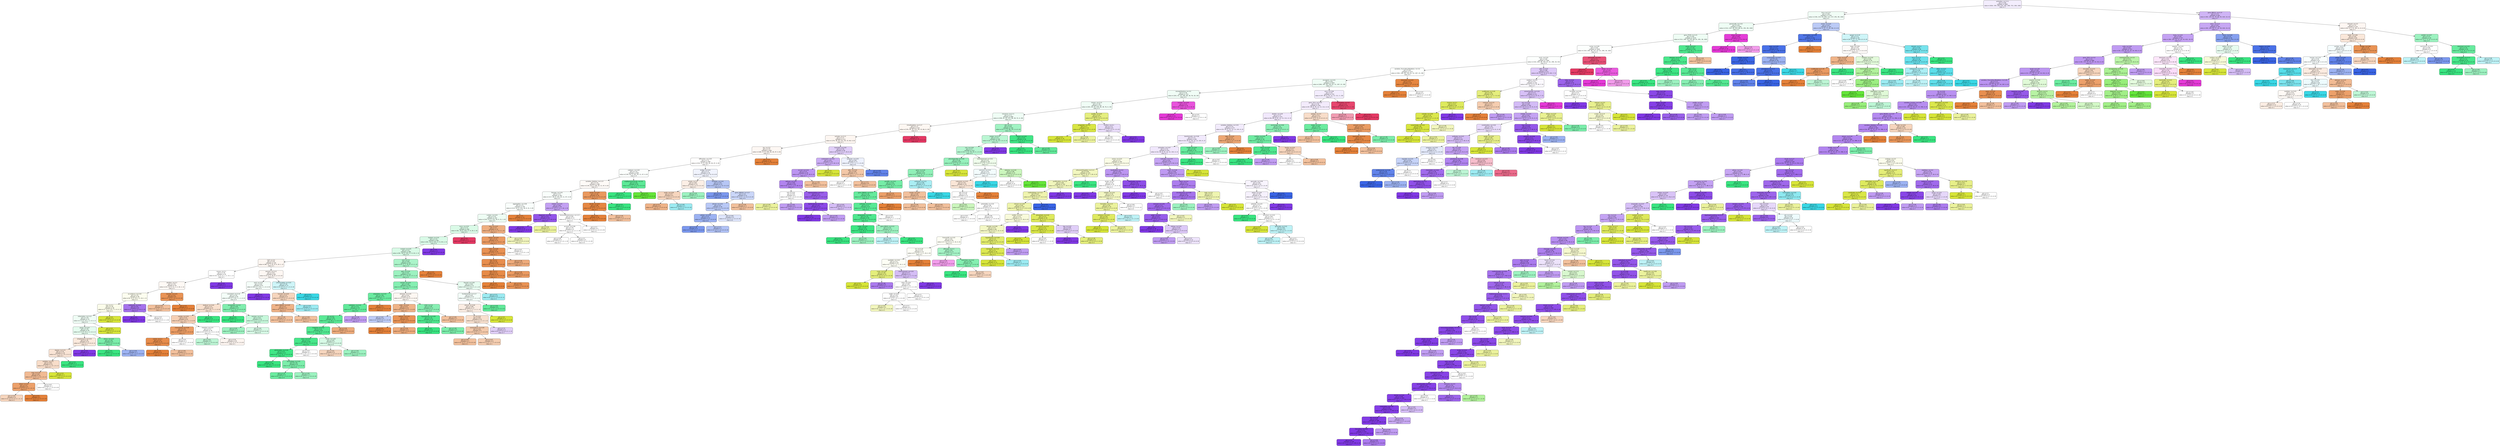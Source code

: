 digraph Tree {
node [shape=box, style="filled, rounded", color="black", fontname=helvetica] ;
edge [fontname=helvetica] ;
0 [label="activation <= 0.11\ngini = 0.84\nsamples = 2681\nvalue = [426, 339, 100, 514, 181, 206, 715, 100, 100]\nclass = 7", fillcolor="#f3edfd"] ;
1 [label="brca <= 0.23\ngini = 0.85\nsamples = 1778\nvalue = [336, 210, 45, 436, 113, 157, 291, 90, 100]\nclass = 4", fillcolor="#f1fdf6"] ;
0 -> 1 [labeldistance=2.5, labelangle=45, headlabel="True"] ;
2 [label="generically <= 0.02\ngini = 0.83\nsamples = 1585\nvalue = [312, 210, 34, 419, 68, 61, 291, 90, 100]\nclass = 4", fillcolor="#eefdf4"] ;
1 -> 2 ;
3 [label="gene_PTEN <= 0.25\ngini = 0.82\nsamples = 1530\nvalue = [312, 209, 34, 419, 68, 61, 291, 36, 100]\nclass = 4", fillcolor="#eefdf4"] ;
2 -> 3 ;
4 [label="snrnp <= 0.09\ngini = 0.83\nsamples = 1428\nvalue = [310, 209, 28, 327, 67, 61, 290, 36, 100]\nclass = 4", fillcolor="#fcfffd"] ;
3 -> 4 ;
5 [label="nsclc <= 0.01\ngini = 0.82\nsamples = 1364\nvalue = [310, 209, 28, 326, 67, 61, 290, 30, 43]\nclass = 4", fillcolor="#fcfffd"] ;
4 -> 5 ;
6 [label="variation_Truncating Mutations <= 0.6\ngini = 0.81\nsamples = 1153\nvalue = [302, 146, 28, 316, 61, 52, 187, 23, 38]\nclass = 4", fillcolor="#fcfffd"] ;
5 -> 6 ;
7 [label="oncogenic <= 0.01\ngini = 0.81\nsamples = 1097\nvalue = [248, 145, 28, 316, 61, 51, 187, 23, 38]\nclass = 4", fillcolor="#effdf5"] ;
6 -> 7 ;
8 [label="microphthalmia <= 0.0\ngini = 0.78\nsamples = 723\nvalue = [201, 61, 22, 240, 48, 38, 76, 18, 19]\nclass = 4", fillcolor="#f0fdf6"] ;
7 -> 8 ;
9 [label="chronic <= 0.12\ngini = 0.78\nsamples = 707\nvalue = [201, 60, 22, 239, 48, 38, 76, 4, 19]\nclass = 4", fillcolor="#f0fdf6"] ;
8 -> 9 ;
10 [label="missense <= 0.11\ngini = 0.77\nsamples = 680\nvalue = [199, 41, 22, 237, 48, 38, 72, 4, 19]\nclass = 4", fillcolor="#effdf5"] ;
9 -> 10 ;
11 [label="trimethylation <= 0.17\ngini = 0.77\nsamples = 524\nvalue = [176, 36, 10, 151, 29, 33, 66, 4, 19]\nclass = 1", fillcolor="#fdf7f2"] ;
10 -> 11 ;
12 [label="activate <= 0.11\ngini = 0.77\nsamples = 513\nvalue = [176, 36, 10, 151, 29, 33, 66, 4, 8]\nclass = 1", fillcolor="#fdf6f1"] ;
11 -> 12 ;
13 [label="tau <= 0.0\ngini = 0.75\nsamples = 464\nvalue = [168, 27, 9, 149, 26, 26, 47, 4, 8]\nclass = 1", fillcolor="#fdf7f3"] ;
12 -> 13 ;
14 [label="diffraction <= 0.04\ngini = 0.75\nsamples = 448\nvalue = [152, 27, 9, 149, 26, 26, 47, 4, 8]\nclass = 1", fillcolor="#fffefd"] ;
13 -> 14 ;
15 [label="catalysis <= 0.04\ngini = 0.74\nsamples = 409\nvalue = [139, 26, 9, 145, 20, 11, 47, 4, 8]\nclass = 4", fillcolor="#fbfefc"] ;
14 -> 15 ;
16 [label="variation_Deletion <= 0.37\ngini = 0.74\nsamples = 389\nvalue = [139, 26, 6, 128, 20, 11, 47, 4, 8]\nclass = 1", fillcolor="#fefaf7"] ;
15 -> 16 ;
17 [label="therapy <= 0.05\ngini = 0.75\nsamples = 363\nvalue = [117, 26, 6, 124, 20, 11, 47, 4, 8]\nclass = 4", fillcolor="#f9fefb"] ;
16 -> 17 ;
18 [label="aggregation <= 0.06\ngini = 0.73\nsamples = 334\nvalue = [115, 22, 6, 122, 18, 9, 31, 3, 8]\nclass = 4", fillcolor="#f9fefb"] ;
17 -> 18 ;
19 [label="custom <= 0.03\ngini = 0.74\nsamples = 322\nvalue = [103, 22, 6, 122, 18, 9, 31, 3, 8]\nclass = 4", fillcolor="#eefdf4"] ;
18 -> 19 ;
20 [label="mncs <= 0.01\ngini = 0.73\nsamples = 290\nvalue = [81, 18, 6, 120, 17, 9, 29, 2, 8]\nclass = 4", fillcolor="#dafae7"] ;
19 -> 20 ;
21 [label="implant <= 0.01\ngini = 0.72\nsamples = 285\nvalue = [81, 18, 6, 120, 17, 9, 29, 2, 3]\nclass = 4", fillcolor="#d9fae7"] ;
20 -> 21 ;
22 [label="mutant <= 0.05\ngini = 0.72\nsamples = 280\nvalue = [81, 18, 6, 120, 17, 9, 24, 2, 3]\nclass = 4", fillcolor="#d8fae6"] ;
21 -> 22 ;
23 [label="half <= 0.0\ngini = 0.76\nsamples = 139\nvalue = [48, 13, 3, 41, 9, 4, 19, 1, 1]\nclass = 1", fillcolor="#fdf6f1"] ;
22 -> 23 ;
24 [label="mouse <= 0.1\ngini = 0.79\nsamples = 59\nvalue = [15, 13, 0, 11, 1, 2, 15, 1, 1]\nclass = 1", fillcolor="#ffffff"] ;
23 -> 24 ;
25 [label="whether <= 0.2\ngini = 0.79\nsamples = 54\nvalue = [15, 13, 0, 11, 1, 2, 10, 1, 1]\nclass = 1", fillcolor="#fef9f5"] ;
24 -> 25 ;
26 [label="accordance <= 0.02\ngini = 0.79\nsamples = 46\nvalue = [8, 13, 0, 10, 1, 2, 10, 1, 1]\nclass = 2", fillcolor="#fcfdef"] ;
25 -> 26 ;
27 [label="erg <= 0.1\ngini = 0.76\nsamples = 38\nvalue = [7, 13, 0, 10, 1, 2, 4, 0, 1]\nclass = 2", fillcolor="#fbfcea"] ;
26 -> 27 ;
28 [label="information <= 0.15\ngini = 0.78\nsamples = 33\nvalue = [7, 8, 0, 10, 1, 2, 4, 0, 1]\nclass = 4", fillcolor="#effdf5"] ;
27 -> 28 ;
29 [label="group <= 0.03\ngini = 0.78\nsamples = 29\nvalue = [7, 4, 0, 10, 1, 2, 4, 0, 1]\nclass = 4", fillcolor="#e4fbee"] ;
28 -> 29 ;
30 [label="streptomycin <= 0.05\ngini = 0.78\nsamples = 21\nvalue = [7, 4, 0, 4, 1, 0, 4, 0, 1]\nclass = 1", fillcolor="#fae9dc"] ;
29 -> 30 ;
31 [label="degree <= 0.33\ngini = 0.74\nsamples = 18\nvalue = [7, 4, 0, 4, 1, 0, 1, 0, 1]\nclass = 1", fillcolor="#f9e4d5"] ;
30 -> 31 ;
32 [label="inhibitor <= 0.0\ngini = 0.69\nsamples = 15\nvalue = [7, 4, 0, 1, 1, 0, 1, 0, 1]\nclass = 1", fillcolor="#f8ddc9"] ;
31 -> 32 ;
33 [label="may <= 0.18\ngini = 0.62\nsamples = 12\nvalue = [7, 1, 0, 1, 1, 0, 1, 0, 1]\nclass = 1", fillcolor="#f1ba93"] ;
32 -> 33 ;
34 [label="detect <= 0.0\ngini = 0.37\nsamples = 9\nvalue = [7, 0, 0, 0, 0, 0, 1, 0, 1]\nclass = 1", fillcolor="#eca06a"] ;
33 -> 34 ;
35 [label="gini = 0.62\nsamples = 4\nvalue = [2, 0, 0, 0, 0, 0, 1, 0, 1]\nclass = 1", fillcolor="#f6d5bd"] ;
34 -> 35 ;
36 [label="gini = 0.0\nsamples = 5\nvalue = [5, 0, 0, 0, 0, 0, 0, 0, 0]\nclass = 1", fillcolor="#e58139"] ;
34 -> 36 ;
37 [label="gini = 0.67\nsamples = 3\nvalue = [0, 1, 0, 1, 1, 0, 0, 0, 0]\nclass = 2", fillcolor="#ffffff"] ;
33 -> 37 ;
38 [label="gini = 0.0\nsamples = 3\nvalue = [0, 3, 0, 0, 0, 0, 0, 0, 0]\nclass = 2", fillcolor="#d7e539"] ;
32 -> 38 ;
39 [label="gini = 0.0\nsamples = 3\nvalue = [0, 0, 0, 3, 0, 0, 0, 0, 0]\nclass = 4", fillcolor="#39e581"] ;
31 -> 39 ;
40 [label="gini = 0.0\nsamples = 3\nvalue = [0, 0, 0, 0, 0, 0, 3, 0, 0]\nclass = 7", fillcolor="#8139e5"] ;
30 -> 40 ;
41 [label="others <= 0.01\ngini = 0.38\nsamples = 8\nvalue = [0, 0, 0, 6, 0, 2, 0, 0, 0]\nclass = 4", fillcolor="#7beeab"] ;
29 -> 41 ;
42 [label="gini = 0.0\nsamples = 5\nvalue = [0, 0, 0, 5, 0, 0, 0, 0, 0]\nclass = 4", fillcolor="#39e581"] ;
41 -> 42 ;
43 [label="gini = 0.44\nsamples = 3\nvalue = [0, 0, 0, 1, 0, 2, 0, 0, 0]\nclass = 6", fillcolor="#9cb2f2"] ;
41 -> 43 ;
44 [label="gini = 0.0\nsamples = 4\nvalue = [0, 4, 0, 0, 0, 0, 0, 0, 0]\nclass = 2", fillcolor="#d7e539"] ;
28 -> 44 ;
45 [label="gini = 0.0\nsamples = 5\nvalue = [0, 5, 0, 0, 0, 0, 0, 0, 0]\nclass = 2", fillcolor="#d7e539"] ;
27 -> 45 ;
46 [label="subfamily <= 0.02\ngini = 0.41\nsamples = 8\nvalue = [1, 0, 0, 0, 0, 0, 6, 1, 0]\nclass = 7", fillcolor="#a572ec"] ;
26 -> 46 ;
47 [label="gini = 0.0\nsamples = 5\nvalue = [0, 0, 0, 0, 0, 0, 5, 0, 0]\nclass = 7", fillcolor="#8139e5"] ;
46 -> 47 ;
48 [label="gini = 0.67\nsamples = 3\nvalue = [1, 0, 0, 0, 0, 0, 1, 1, 0]\nclass = 1", fillcolor="#ffffff"] ;
46 -> 48 ;
49 [label="reaction <= 0.01\ngini = 0.22\nsamples = 8\nvalue = [7, 0, 0, 1, 0, 0, 0, 0, 0]\nclass = 1", fillcolor="#e99355"] ;
25 -> 49 ;
50 [label="gini = 0.44\nsamples = 3\nvalue = [2, 0, 0, 1, 0, 0, 0, 0, 0]\nclass = 1", fillcolor="#f2c09c"] ;
49 -> 50 ;
51 [label="gini = 0.0\nsamples = 5\nvalue = [5, 0, 0, 0, 0, 0, 0, 0, 0]\nclass = 1", fillcolor="#e58139"] ;
49 -> 51 ;
52 [label="gini = 0.0\nsamples = 5\nvalue = [0, 0, 0, 0, 0, 0, 5, 0, 0]\nclass = 7", fillcolor="#8139e5"] ;
24 -> 52 ;
53 [label="amount <= 0.12\ngini = 0.67\nsamples = 80\nvalue = [33, 0, 3, 30, 8, 2, 4, 0, 0]\nclass = 1", fillcolor="#fdf7f3"] ;
23 -> 53 ;
54 [label="emit <= 0.01\ngini = 0.62\nsamples = 67\nvalue = [28, 0, 3, 30, 1, 1, 4, 0, 0]\nclass = 4", fillcolor="#f5fef9"] ;
53 -> 54 ;
55 [label="consistent <= 0.16\ngini = 0.59\nsamples = 64\nvalue = [28, 0, 3, 30, 1, 1, 1, 0, 0]\nclass = 4", fillcolor="#f4fef8"] ;
54 -> 55 ;
56 [label="dodecyl <= 0.02\ngini = 0.57\nsamples = 47\nvalue = [25, 0, 1, 18, 1, 1, 1, 0, 0]\nclass = 1", fillcolor="#f9e1cf"] ;
55 -> 56 ;
57 [label="variety <= 0.05\ngini = 0.55\nsamples = 43\nvalue = [25, 0, 1, 14, 1, 1, 1, 0, 0]\nclass = 1", fillcolor="#f5cfb4"] ;
56 -> 57 ;
58 [label="characterize <= 0.09\ngini = 0.35\nsamples = 15\nvalue = [12, 0, 1, 1, 0, 1, 0, 0, 0]\nclass = 1", fillcolor="#eb9c63"] ;
57 -> 58 ;
59 [label="carrier <= 0.1\ngini = 0.15\nsamples = 12\nvalue = [11, 0, 1, 0, 0, 0, 0, 0, 0]\nclass = 1", fillcolor="#e78c4b"] ;
58 -> 59 ;
60 [label="gini = 0.0\nsamples = 9\nvalue = [9, 0, 0, 0, 0, 0, 0, 0, 0]\nclass = 1", fillcolor="#e58139"] ;
59 -> 60 ;
61 [label="gini = 0.44\nsamples = 3\nvalue = [2, 0, 1, 0, 0, 0, 0, 0, 0]\nclass = 1", fillcolor="#f2c09c"] ;
59 -> 61 ;
62 [label="gini = 0.67\nsamples = 3\nvalue = [1, 0, 0, 1, 0, 1, 0, 0, 0]\nclass = 1", fillcolor="#ffffff"] ;
58 -> 62 ;
63 [label="interfere <= 0.01\ngini = 0.57\nsamples = 28\nvalue = [13, 0, 0, 13, 1, 0, 1, 0, 0]\nclass = 1", fillcolor="#ffffff"] ;
57 -> 63 ;
64 [label="gini = 0.62\nsamples = 4\nvalue = [1, 0, 0, 2, 1, 0, 0, 0, 0]\nclass = 4", fillcolor="#bdf6d5"] ;
63 -> 64 ;
65 [label="gini = 0.54\nsamples = 24\nvalue = [12, 0, 0, 11, 0, 0, 1, 0, 0]\nclass = 1", fillcolor="#fdf5f0"] ;
63 -> 65 ;
66 [label="gini = 0.0\nsamples = 4\nvalue = [0, 0, 0, 4, 0, 0, 0, 0, 0]\nclass = 4", fillcolor="#39e581"] ;
56 -> 66 ;
67 [label="recognition <= 0.0\ngini = 0.46\nsamples = 17\nvalue = [3, 0, 2, 12, 0, 0, 0, 0, 0]\nclass = 4", fillcolor="#80eeae"] ;
55 -> 67 ;
68 [label="gini = 0.0\nsamples = 7\nvalue = [0, 0, 0, 7, 0, 0, 0, 0, 0]\nclass = 4", fillcolor="#39e581"] ;
67 -> 68 ;
69 [label="revision <= 0.15\ngini = 0.62\nsamples = 10\nvalue = [3, 0, 2, 5, 0, 0, 0, 0, 0]\nclass = 4", fillcolor="#c6f8db"] ;
67 -> 69 ;
70 [label="gini = 0.44\nsamples = 3\nvalue = [1, 0, 0, 2, 0, 0, 0, 0, 0]\nclass = 4", fillcolor="#9cf2c0"] ;
69 -> 70 ;
71 [label="gini = 0.65\nsamples = 7\nvalue = [2, 0, 2, 3, 0, 0, 0, 0, 0]\nclass = 4", fillcolor="#d7fae6"] ;
69 -> 71 ;
72 [label="gini = 0.0\nsamples = 3\nvalue = [0, 0, 0, 0, 0, 0, 3, 0, 0]\nclass = 7", fillcolor="#8139e5"] ;
54 -> 72 ;
73 [label="unfortunately <= 0.03\ngini = 0.56\nsamples = 13\nvalue = [5, 0, 0, 0, 7, 1, 0, 0, 0]\nclass = 5", fillcolor="#cef5f8"] ;
53 -> 73 ;
74 [label="harvest <= 0.02\ngini = 0.57\nsamples = 9\nvalue = [5, 0, 0, 0, 3, 1, 0, 0, 0]\nclass = 1", fillcolor="#f6d5bd"] ;
73 -> 74 ;
75 [label="gene_SMAD2 <= 0.97\ngini = 0.5\nsamples = 6\nvalue = [4, 0, 0, 0, 1, 1, 0, 0, 0]\nclass = 1", fillcolor="#efb388"] ;
74 -> 75 ;
76 [label="gini = 0.44\nsamples = 3\nvalue = [2, 0, 0, 0, 0, 1, 0, 0, 0]\nclass = 1", fillcolor="#f2c09c"] ;
75 -> 76 ;
77 [label="gini = 0.44\nsamples = 3\nvalue = [2, 0, 0, 0, 1, 0, 0, 0, 0]\nclass = 1", fillcolor="#f2c09c"] ;
75 -> 77 ;
78 [label="gini = 0.44\nsamples = 3\nvalue = [1, 0, 0, 0, 2, 0, 0, 0, 0]\nclass = 5", fillcolor="#9cebf2"] ;
74 -> 78 ;
79 [label="gini = 0.0\nsamples = 4\nvalue = [0, 0, 0, 0, 4, 0, 0, 0, 0]\nclass = 5", fillcolor="#39d7e5"] ;
73 -> 79 ;
80 [label="end <= 0.2\ngini = 0.62\nsamples = 141\nvalue = [33, 5, 3, 79, 8, 5, 5, 1, 2]\nclass = 4", fillcolor="#abf4c9"] ;
22 -> 80 ;
81 [label="gain <= 0.01\ngini = 0.6\nsamples = 133\nvalue = [25, 5, 3, 79, 8, 5, 5, 1, 2]\nclass = 4", fillcolor="#9cf2c0"] ;
80 -> 81 ;
82 [label="variant <= 0.01\ngini = 0.49\nsamples = 102\nvalue = [19, 2, 2, 70, 2, 4, 3, 0, 0]\nclass = 4", fillcolor="#85efb2"] ;
81 -> 82 ;
83 [label="adaptation <= 0.03\ngini = 0.38\nsamples = 77\nvalue = [8, 2, 2, 60, 2, 1, 2, 0, 0]\nclass = 4", fillcolor="#6aeba0"] ;
82 -> 83 ;
84 [label="validation <= 0.01\ngini = 0.33\nsamples = 74\nvalue = [5, 2, 2, 60, 2, 1, 2, 0, 0]\nclass = 4", fillcolor="#61ea9b"] ;
83 -> 84 ;
85 [label="gt <= 0.0\ngini = 0.28\nsamples = 71\nvalue = [5, 1, 2, 60, 2, 1, 0, 0, 0]\nclass = 4", fillcolor="#5ae996"] ;
84 -> 85 ;
86 [label="magenta <= 0.02\ngini = 0.22\nsamples = 67\nvalue = [2, 1, 2, 59, 2, 1, 0, 0, 0]\nclass = 4", fillcolor="#51e891"] ;
85 -> 86 ;
87 [label="stem <= 0.15\ngini = 0.13\nsamples = 60\nvalue = [0, 1, 0, 56, 2, 1, 0, 0, 0]\nclass = 4", fillcolor="#47e78a"] ;
86 -> 87 ;
88 [label="attributable <= 0.04\ngini = 0.07\nsamples = 57\nvalue = [0, 0, 0, 55, 2, 0, 0, 0, 0]\nclass = 4", fillcolor="#40e686"] ;
87 -> 88 ;
89 [label="gini = 0.0\nsamples = 49\nvalue = [0, 0, 0, 49, 0, 0, 0, 0, 0]\nclass = 4", fillcolor="#39e581"] ;
88 -> 89 ;
90 [label="technology <= 0.05\ngini = 0.38\nsamples = 8\nvalue = [0, 0, 0, 6, 2, 0, 0, 0, 0]\nclass = 4", fillcolor="#7beeab"] ;
88 -> 90 ;
91 [label="gini = 0.32\nsamples = 5\nvalue = [0, 0, 0, 4, 1, 0, 0, 0, 0]\nclass = 4", fillcolor="#6aeca0"] ;
90 -> 91 ;
92 [label="gini = 0.44\nsamples = 3\nvalue = [0, 0, 0, 2, 1, 0, 0, 0, 0]\nclass = 4", fillcolor="#9cf2c0"] ;
90 -> 92 ;
93 [label="gini = 0.67\nsamples = 3\nvalue = [0, 1, 0, 1, 0, 1, 0, 0, 0]\nclass = 2", fillcolor="#ffffff"] ;
87 -> 93 ;
94 [label="mean <= 0.09\ngini = 0.65\nsamples = 7\nvalue = [2, 0, 2, 3, 0, 0, 0, 0, 0]\nclass = 4", fillcolor="#d7fae6"] ;
86 -> 94 ;
95 [label="gini = 0.62\nsamples = 4\nvalue = [2, 0, 1, 1, 0, 0, 0, 0, 0]\nclass = 1", fillcolor="#f6d5bd"] ;
94 -> 95 ;
96 [label="gini = 0.44\nsamples = 3\nvalue = [0, 0, 1, 2, 0, 0, 0, 0, 0]\nclass = 4", fillcolor="#9cf2c0"] ;
94 -> 96 ;
97 [label="gini = 0.38\nsamples = 4\nvalue = [3, 0, 0, 1, 0, 0, 0, 0, 0]\nclass = 1", fillcolor="#eeab7b"] ;
85 -> 97 ;
98 [label="gini = 0.44\nsamples = 3\nvalue = [0, 1, 0, 0, 0, 0, 2, 0, 0]\nclass = 7", fillcolor="#c09cf2"] ;
84 -> 98 ;
99 [label="gini = 0.0\nsamples = 3\nvalue = [3, 0, 0, 0, 0, 0, 0, 0, 0]\nclass = 1", fillcolor="#e58139"] ;
83 -> 99 ;
100 [label="whereas <= 0.05\ngini = 0.63\nsamples = 25\nvalue = [11, 0, 0, 10, 0, 3, 1, 0, 0]\nclass = 1", fillcolor="#fdf7f2"] ;
82 -> 100 ;
101 [label="order <= 0.03\ngini = 0.51\nsamples = 12\nvalue = [8, 0, 0, 1, 0, 2, 1, 0, 0]\nclass = 1", fillcolor="#efb388"] ;
100 -> 101 ;
102 [label="gini = 0.62\nsamples = 4\nvalue = [1, 0, 0, 0, 0, 2, 1, 0, 0]\nclass = 6", fillcolor="#bdcbf6"] ;
101 -> 102 ;
103 [label="bottom <= 0.19\ngini = 0.22\nsamples = 8\nvalue = [7, 0, 0, 1, 0, 0, 0, 0, 0]\nclass = 1", fillcolor="#e99355"] ;
101 -> 103 ;
104 [label="gini = 0.0\nsamples = 4\nvalue = [4, 0, 0, 0, 0, 0, 0, 0, 0]\nclass = 1", fillcolor="#e58139"] ;
103 -> 104 ;
105 [label="gini = 0.38\nsamples = 4\nvalue = [3, 0, 0, 1, 0, 0, 0, 0, 0]\nclass = 1", fillcolor="#eeab7b"] ;
103 -> 105 ;
106 [label="child <= 0.0\ngini = 0.46\nsamples = 13\nvalue = [3, 0, 0, 9, 0, 1, 0, 0, 0]\nclass = 4", fillcolor="#88efb3"] ;
100 -> 106 ;
107 [label="hypothesize <= 0.09\ngini = 0.18\nsamples = 10\nvalue = [1, 0, 0, 9, 0, 0, 0, 0, 0]\nclass = 4", fillcolor="#4fe88f"] ;
106 -> 107 ;
108 [label="gini = 0.0\nsamples = 6\nvalue = [0, 0, 0, 6, 0, 0, 0, 0, 0]\nclass = 4", fillcolor="#39e581"] ;
107 -> 108 ;
109 [label="gini = 0.38\nsamples = 4\nvalue = [1, 0, 0, 3, 0, 0, 0, 0, 0]\nclass = 4", fillcolor="#7beeab"] ;
107 -> 109 ;
110 [label="gini = 0.44\nsamples = 3\nvalue = [2, 0, 0, 0, 0, 1, 0, 0, 0]\nclass = 1", fillcolor="#f2c09c"] ;
106 -> 110 ;
111 [label="thyroid <= 0.09\ngini = 0.82\nsamples = 31\nvalue = [6, 3, 1, 9, 6, 1, 2, 1, 2]\nclass = 4", fillcolor="#e7fcf0"] ;
81 -> 111 ;
112 [label="fundamental <= 0.17\ngini = 0.81\nsamples = 23\nvalue = [6, 3, 1, 7, 1, 1, 2, 1, 1]\nclass = 4", fillcolor="#f3fdf8"] ;
111 -> 112 ;
113 [label="clinical <= 0.04\ngini = 0.84\nsamples = 17\nvalue = [5, 3, 1, 2, 1, 1, 2, 1, 1]\nclass = 1", fillcolor="#fbede3"] ;
112 -> 113 ;
114 [label="co <= 0.01\ngini = 0.81\nsamples = 14\nvalue = [5, 0, 1, 2, 1, 1, 2, 1, 1]\nclass = 1", fillcolor="#f8e0ce"] ;
113 -> 114 ;
115 [label="overproduce <= 0.04\ngini = 0.62\nsamples = 9\nvalue = [5, 0, 0, 2, 1, 1, 0, 0, 0]\nclass = 1", fillcolor="#f4c9aa"] ;
114 -> 115 ;
116 [label="gini = 0.44\nsamples = 3\nvalue = [2, 0, 0, 1, 0, 0, 0, 0, 0]\nclass = 1", fillcolor="#f2c09c"] ;
115 -> 116 ;
117 [label="gini = 0.67\nsamples = 6\nvalue = [3, 0, 0, 1, 1, 1, 0, 0, 0]\nclass = 1", fillcolor="#f5cdb0"] ;
115 -> 117 ;
118 [label="gini = 0.72\nsamples = 5\nvalue = [0, 0, 1, 0, 0, 0, 2, 1, 1]\nclass = 7", fillcolor="#e0cef8"] ;
114 -> 118 ;
119 [label="gini = 0.0\nsamples = 3\nvalue = [0, 3, 0, 0, 0, 0, 0, 0, 0]\nclass = 2", fillcolor="#d7e539"] ;
113 -> 119 ;
120 [label="gini = 0.28\nsamples = 6\nvalue = [1, 0, 0, 5, 0, 0, 0, 0, 0]\nclass = 4", fillcolor="#61ea9a"] ;
112 -> 120 ;
121 [label="gini = 0.53\nsamples = 8\nvalue = [0, 0, 0, 2, 5, 0, 0, 0, 1]\nclass = 5", fillcolor="#9cebf2"] ;
111 -> 121 ;
122 [label="gini = 0.0\nsamples = 8\nvalue = [8, 0, 0, 0, 0, 0, 0, 0, 0]\nclass = 1", fillcolor="#e58139"] ;
80 -> 122 ;
123 [label="gini = 0.0\nsamples = 5\nvalue = [0, 0, 0, 0, 0, 0, 5, 0, 0]\nclass = 7", fillcolor="#8139e5"] ;
21 -> 123 ;
124 [label="gini = 0.0\nsamples = 5\nvalue = [0, 0, 0, 0, 0, 0, 0, 0, 5]\nclass = 9", fillcolor="#e53964"] ;
20 -> 124 ;
125 [label="vary <= 0.07\ngini = 0.5\nsamples = 32\nvalue = [22, 4, 0, 2, 1, 0, 2, 1, 0]\nclass = 1", fillcolor="#eeae80"] ;
19 -> 125 ;
126 [label="nature <= 0.01\ngini = 0.33\nsamples = 27\nvalue = [22, 1, 0, 2, 1, 0, 0, 1, 0]\nclass = 1", fillcolor="#ea9a61"] ;
125 -> 126 ;
127 [label="mdm <= 0.05\ngini = 0.23\nsamples = 24\nvalue = [21, 1, 0, 1, 1, 0, 0, 0, 0]\nclass = 1", fillcolor="#e89153"] ;
126 -> 127 ;
128 [label="log <= 0.2\ngini = 0.19\nsamples = 20\nvalue = [18, 1, 0, 0, 1, 0, 0, 0, 0]\nclass = 1", fillcolor="#e88e4e"] ;
127 -> 128 ;
129 [label="phe <= 0.1\ngini = 0.13\nsamples = 14\nvalue = [13, 0, 0, 0, 1, 0, 0, 0, 0]\nclass = 1", fillcolor="#e78b48"] ;
128 -> 129 ;
130 [label="gini = 0.0\nsamples = 6\nvalue = [6, 0, 0, 0, 0, 0, 0, 0, 0]\nclass = 1", fillcolor="#e58139"] ;
129 -> 130 ;
131 [label="gini = 0.22\nsamples = 8\nvalue = [7, 0, 0, 0, 1, 0, 0, 0, 0]\nclass = 1", fillcolor="#e99355"] ;
129 -> 131 ;
132 [label="gini = 0.28\nsamples = 6\nvalue = [5, 1, 0, 0, 0, 0, 0, 0, 0]\nclass = 1", fillcolor="#ea9a61"] ;
128 -> 132 ;
133 [label="gini = 0.38\nsamples = 4\nvalue = [3, 0, 0, 1, 0, 0, 0, 0, 0]\nclass = 1", fillcolor="#eeab7b"] ;
127 -> 133 ;
134 [label="gini = 0.67\nsamples = 3\nvalue = [1, 0, 0, 1, 0, 0, 0, 1, 0]\nclass = 1", fillcolor="#ffffff"] ;
126 -> 134 ;
135 [label="gini = 0.48\nsamples = 5\nvalue = [0, 3, 0, 0, 0, 0, 2, 0, 0]\nclass = 2", fillcolor="#f2f6bd"] ;
125 -> 135 ;
136 [label="gini = 0.0\nsamples = 12\nvalue = [12, 0, 0, 0, 0, 0, 0, 0, 0]\nclass = 1", fillcolor="#e58139"] ;
18 -> 136 ;
137 [label="related <= 0.02\ngini = 0.66\nsamples = 29\nvalue = [2, 4, 0, 2, 2, 2, 16, 1, 0]\nclass = 7", fillcolor="#c3a0f3"] ;
17 -> 137 ;
138 [label="diagnosis <= 0.06\ngini = 0.22\nsamples = 16\nvalue = [0, 2, 0, 0, 0, 0, 14, 0, 0]\nclass = 7", fillcolor="#9355e9"] ;
137 -> 138 ;
139 [label="gini = 0.0\nsamples = 13\nvalue = [0, 0, 0, 0, 0, 0, 13, 0, 0]\nclass = 7", fillcolor="#8139e5"] ;
138 -> 139 ;
140 [label="gini = 0.44\nsamples = 3\nvalue = [0, 2, 0, 0, 0, 0, 1, 0, 0]\nclass = 2", fillcolor="#ebf29c"] ;
138 -> 140 ;
141 [label="immunofluorescence <= 0.15\ngini = 0.85\nsamples = 13\nvalue = [2, 2, 0, 2, 2, 2, 2, 1, 0]\nclass = 1", fillcolor="#ffffff"] ;
137 -> 141 ;
142 [label="account <= 0.06\ngini = 0.79\nsamples = 9\nvalue = [0, 2, 0, 2, 0, 2, 2, 1, 0]\nclass = 2", fillcolor="#ffffff"] ;
141 -> 142 ;
143 [label="gini = 0.64\nsamples = 5\nvalue = [0, 2, 0, 0, 0, 2, 0, 1, 0]\nclass = 2", fillcolor="#ffffff"] ;
142 -> 143 ;
144 [label="gini = 0.5\nsamples = 4\nvalue = [0, 0, 0, 2, 0, 0, 2, 0, 0]\nclass = 4", fillcolor="#ffffff"] ;
142 -> 144 ;
145 [label="gini = 0.5\nsamples = 4\nvalue = [2, 0, 0, 0, 2, 0, 0, 0, 0]\nclass = 1", fillcolor="#ffffff"] ;
141 -> 145 ;
146 [label="portal <= 0.03\ngini = 0.26\nsamples = 26\nvalue = [22, 0, 0, 4, 0, 0, 0, 0, 0]\nclass = 1", fillcolor="#ea985d"] ;
16 -> 146 ;
147 [label="decide <= 0.02\ngini = 0.08\nsamples = 23\nvalue = [22, 0, 0, 1, 0, 0, 0, 0, 0]\nclass = 1", fillcolor="#e68742"] ;
146 -> 147 ;
148 [label="gini = 0.0\nsamples = 20\nvalue = [20, 0, 0, 0, 0, 0, 0, 0, 0]\nclass = 1", fillcolor="#e58139"] ;
147 -> 148 ;
149 [label="gini = 0.44\nsamples = 3\nvalue = [2, 0, 0, 1, 0, 0, 0, 0, 0]\nclass = 1", fillcolor="#f2c09c"] ;
147 -> 149 ;
150 [label="gini = 0.0\nsamples = 3\nvalue = [0, 0, 0, 3, 0, 0, 0, 0, 0]\nclass = 4", fillcolor="#39e581"] ;
146 -> 150 ;
151 [label="acgttgcactctcctccttc <= 0.6\ngini = 0.26\nsamples = 20\nvalue = [0, 0, 3, 17, 0, 0, 0, 0, 0]\nclass = 4", fillcolor="#5cea97"] ;
15 -> 151 ;
152 [label="gini = 0.0\nsamples = 17\nvalue = [0, 0, 0, 17, 0, 0, 0, 0, 0]\nclass = 4", fillcolor="#39e581"] ;
151 -> 152 ;
153 [label="gini = 0.0\nsamples = 3\nvalue = [0, 0, 3, 0, 0, 0, 0, 0, 0]\nclass = 3", fillcolor="#64e539"] ;
151 -> 153 ;
154 [label="bridge <= 0.03\ngini = 0.71\nsamples = 39\nvalue = [13, 1, 0, 4, 6, 15, 0, 0, 0]\nclass = 6", fillcolor="#f0f3fd"] ;
14 -> 154 ;
155 [label="empty <= 0.0\ngini = 0.68\nsamples = 12\nvalue = [5, 1, 0, 2, 4, 0, 0, 0, 0]\nclass = 1", fillcolor="#fcefe6"] ;
154 -> 155 ;
156 [label="andin <= 0.09\ngini = 0.57\nsamples = 9\nvalue = [5, 1, 0, 0, 3, 0, 0, 0, 0]\nclass = 1", fillcolor="#f6d5bd"] ;
155 -> 156 ;
157 [label="gini = 0.5\nsamples = 6\nvalue = [4, 1, 0, 0, 1, 0, 0, 0, 0]\nclass = 1", fillcolor="#efb388"] ;
156 -> 157 ;
158 [label="gini = 0.44\nsamples = 3\nvalue = [1, 0, 0, 0, 2, 0, 0, 0, 0]\nclass = 5", fillcolor="#9cebf2"] ;
156 -> 158 ;
159 [label="gini = 0.44\nsamples = 3\nvalue = [0, 0, 0, 2, 1, 0, 0, 0, 0]\nclass = 4", fillcolor="#9cf2c0"] ;
155 -> 159 ;
160 [label="facilitate <= 0.02\ngini = 0.59\nsamples = 27\nvalue = [8, 0, 0, 2, 2, 15, 0, 0, 0]\nclass = 6", fillcolor="#b6c6f5"] ;
154 -> 160 ;
161 [label="gini = 0.38\nsamples = 4\nvalue = [0, 0, 0, 1, 0, 3, 0, 0, 0]\nclass = 6", fillcolor="#7b98ee"] ;
160 -> 161 ;
162 [label="gene_SMAD4 <= 0.27\ngini = 0.6\nsamples = 23\nvalue = [8, 0, 0, 1, 2, 12, 0, 0, 0]\nclass = 6", fillcolor="#cad6f8"] ;
160 -> 162 ;
163 [label="almost <= 0.02\ngini = 0.6\nsamples = 20\nvalue = [6, 0, 0, 1, 2, 11, 0, 0, 0]\nclass = 6", fillcolor="#b8c8f6"] ;
162 -> 163 ;
164 [label="cellular <= 0.01\ngini = 0.51\nsamples = 11\nvalue = [3, 0, 0, 1, 0, 7, 0, 0, 0]\nclass = 6", fillcolor="#9cb2f2"] ;
163 -> 164 ;
165 [label="gini = 0.38\nsamples = 4\nvalue = [1, 0, 0, 0, 0, 3, 0, 0, 0]\nclass = 6", fillcolor="#7b98ee"] ;
164 -> 165 ;
166 [label="gini = 0.57\nsamples = 7\nvalue = [2, 0, 0, 1, 0, 4, 0, 0, 0]\nclass = 6", fillcolor="#b0c1f5"] ;
164 -> 166 ;
167 [label="gini = 0.64\nsamples = 9\nvalue = [3, 0, 0, 0, 2, 4, 0, 0, 0]\nclass = 6", fillcolor="#dee5fb"] ;
163 -> 167 ;
168 [label="gini = 0.44\nsamples = 3\nvalue = [2, 0, 0, 0, 0, 1, 0, 0, 0]\nclass = 1", fillcolor="#f2c09c"] ;
162 -> 168 ;
169 [label="gini = 0.0\nsamples = 16\nvalue = [16, 0, 0, 0, 0, 0, 0, 0, 0]\nclass = 1", fillcolor="#e58139"] ;
13 -> 169 ;
170 [label="transient <= 0.02\ngini = 0.76\nsamples = 49\nvalue = [8, 9, 1, 2, 3, 7, 19, 0, 0]\nclass = 7", fillcolor="#e0cef8"] ;
12 -> 170 ;
171 [label="underwent <= 0.01\ngini = 0.61\nsamples = 32\nvalue = [2, 8, 1, 1, 2, 0, 18, 0, 0]\nclass = 7", fillcolor="#caacf4"] ;
170 -> 171 ;
172 [label="accord <= 0.24\ngini = 0.57\nsamples = 29\nvalue = [2, 5, 1, 1, 2, 0, 18, 0, 0]\nclass = 7", fillcolor="#bb94f1"] ;
171 -> 172 ;
173 [label="without <= 0.07\ngini = 0.48\nsamples = 26\nvalue = [0, 5, 1, 1, 1, 0, 18, 0, 0]\nclass = 7", fillcolor="#b184ef"] ;
172 -> 173 ;
174 [label="full <= 0.01\ngini = 0.59\nsamples = 9\nvalue = [0, 4, 0, 1, 0, 0, 4, 0, 0]\nclass = 2", fillcolor="#ffffff"] ;
173 -> 174 ;
175 [label="gini = 0.44\nsamples = 3\nvalue = [0, 2, 0, 1, 0, 0, 0, 0, 0]\nclass = 2", fillcolor="#ebf29c"] ;
174 -> 175 ;
176 [label="gini = 0.44\nsamples = 6\nvalue = [0, 2, 0, 0, 0, 0, 4, 0, 0]\nclass = 7", fillcolor="#c09cf2"] ;
174 -> 176 ;
177 [label="representative <= 0.17\ngini = 0.31\nsamples = 17\nvalue = [0, 1, 1, 0, 1, 0, 14, 0, 0]\nclass = 7", fillcolor="#995eea"] ;
173 -> 177 ;
178 [label="lipofectamine <= 0.04\ngini = 0.14\nsamples = 13\nvalue = [0, 1, 0, 0, 0, 0, 12, 0, 0]\nclass = 7", fillcolor="#8c49e7"] ;
177 -> 178 ;
179 [label="gini = 0.0\nsamples = 10\nvalue = [0, 0, 0, 0, 0, 0, 10, 0, 0]\nclass = 7", fillcolor="#8139e5"] ;
178 -> 179 ;
180 [label="gini = 0.44\nsamples = 3\nvalue = [0, 1, 0, 0, 0, 0, 2, 0, 0]\nclass = 7", fillcolor="#c09cf2"] ;
178 -> 180 ;
181 [label="gini = 0.62\nsamples = 4\nvalue = [0, 0, 1, 0, 1, 0, 2, 0, 0]\nclass = 7", fillcolor="#d5bdf6"] ;
177 -> 181 ;
182 [label="gini = 0.44\nsamples = 3\nvalue = [2, 0, 0, 0, 1, 0, 0, 0, 0]\nclass = 1", fillcolor="#f2c09c"] ;
172 -> 182 ;
183 [label="gini = 0.0\nsamples = 3\nvalue = [0, 3, 0, 0, 0, 0, 0, 0, 0]\nclass = 2", fillcolor="#d7e539"] ;
171 -> 183 ;
184 [label="program <= 0.05\ngini = 0.69\nsamples = 17\nvalue = [6, 1, 0, 1, 1, 7, 1, 0, 0]\nclass = 6", fillcolor="#edf1fd"] ;
170 -> 184 ;
185 [label="alter <= 0.01\ngini = 0.64\nsamples = 11\nvalue = [6, 0, 0, 1, 1, 2, 1, 0, 0]\nclass = 1", fillcolor="#f3c7a7"] ;
184 -> 185 ;
186 [label="gini = 0.67\nsamples = 3\nvalue = [1, 0, 0, 1, 0, 0, 1, 0, 0]\nclass = 1", fillcolor="#ffffff"] ;
185 -> 186 ;
187 [label="gini = 0.53\nsamples = 8\nvalue = [5, 0, 0, 0, 1, 2, 0, 0, 0]\nclass = 1", fillcolor="#f2c09c"] ;
185 -> 187 ;
188 [label="gini = 0.28\nsamples = 6\nvalue = [0, 1, 0, 0, 0, 5, 0, 0, 0]\nclass = 6", fillcolor="#6183ea"] ;
184 -> 188 ;
189 [label="gini = 0.0\nsamples = 11\nvalue = [0, 0, 0, 0, 0, 0, 0, 0, 11]\nclass = 9", fillcolor="#e53964"] ;
11 -> 189 ;
190 [label="cdk <= 0.2\ngini = 0.65\nsamples = 156\nvalue = [23, 5, 12, 86, 19, 5, 6, 0, 0]\nclass = 4", fillcolor="#a1f3c3"] ;
10 -> 190 ;
191 [label="proper <= 0.51\ngini = 0.72\nsamples = 128\nvalue = [22, 5, 12, 59, 19, 5, 6, 0, 0]\nclass = 4", fillcolor="#baf6d3"] ;
190 -> 191 ;
192 [label="min <= 0.04\ngini = 0.7\nsamples = 123\nvalue = [22, 5, 12, 59, 19, 5, 1, 0, 0]\nclass = 4", fillcolor="#b6f5d1"] ;
191 -> 192 ;
193 [label="phenotypically <= 0.04\ngini = 0.58\nsamples = 85\nvalue = [15, 4, 1, 52, 11, 1, 1, 0, 0]\nclass = 4", fillcolor="#96f1bc"] ;
192 -> 193 ;
194 [label="gene <= 0.26\ngini = 0.53\nsamples = 81\nvalue = [15, 0, 1, 52, 11, 1, 1, 0, 0]\nclass = 4", fillcolor="#90f0b8"] ;
193 -> 194 ;
195 [label="paraffin <= 0.03\ngini = 0.42\nsamples = 70\nvalue = [11, 0, 1, 52, 4, 1, 1, 0, 0]\nclass = 4", fillcolor="#75eda7"] ;
194 -> 195 ;
196 [label="gene_SMAD2 <= 0.73\ngini = 0.34\nsamples = 65\nvalue = [7, 0, 0, 52, 4, 1, 1, 0, 0]\nclass = 4", fillcolor="#65eb9d"] ;
195 -> 196 ;
197 [label="pathway <= 0.07\ngini = 0.27\nsamples = 61\nvalue = [3, 0, 0, 52, 4, 1, 1, 0, 0]\nclass = 4", fillcolor="#58e995"] ;
196 -> 197 ;
198 [label="designation <= 0.02\ngini = 0.19\nsamples = 58\nvalue = [3, 0, 0, 52, 3, 0, 0, 0, 0]\nclass = 4", fillcolor="#4fe88f"] ;
197 -> 198 ;
199 [label="ureter <= 0.01\ngini = 0.04\nsamples = 45\nvalue = [1, 0, 0, 44, 0, 0, 0, 0, 0]\nclass = 4", fillcolor="#3de684"] ;
198 -> 199 ;
200 [label="gini = 0.0\nsamples = 42\nvalue = [0, 0, 0, 42, 0, 0, 0, 0, 0]\nclass = 4", fillcolor="#39e581"] ;
199 -> 200 ;
201 [label="gini = 0.44\nsamples = 3\nvalue = [1, 0, 0, 2, 0, 0, 0, 0, 0]\nclass = 4", fillcolor="#9cf2c0"] ;
199 -> 201 ;
202 [label="gene_MSH2 <= 0.53\ngini = 0.54\nsamples = 13\nvalue = [2, 0, 0, 8, 3, 0, 0, 0, 0]\nclass = 4", fillcolor="#9cf2c0"] ;
198 -> 202 ;
203 [label="gini = 0.48\nsamples = 5\nvalue = [2, 0, 0, 0, 3, 0, 0, 0, 0]\nclass = 5", fillcolor="#bdf2f6"] ;
202 -> 203 ;
204 [label="gini = 0.0\nsamples = 8\nvalue = [0, 0, 0, 8, 0, 0, 0, 0, 0]\nclass = 4", fillcolor="#39e581"] ;
202 -> 204 ;
205 [label="gini = 0.67\nsamples = 3\nvalue = [0, 0, 0, 0, 1, 1, 1, 0, 0]\nclass = 5", fillcolor="#ffffff"] ;
197 -> 205 ;
206 [label="gini = 0.0\nsamples = 4\nvalue = [4, 0, 0, 0, 0, 0, 0, 0, 0]\nclass = 1", fillcolor="#e58139"] ;
196 -> 206 ;
207 [label="gini = 0.32\nsamples = 5\nvalue = [4, 0, 1, 0, 0, 0, 0, 0, 0]\nclass = 1", fillcolor="#eca06a"] ;
195 -> 207 ;
208 [label="unbiased <= 0.21\ngini = 0.46\nsamples = 11\nvalue = [4, 0, 0, 0, 7, 0, 0, 0, 0]\nclass = 5", fillcolor="#aaeef4"] ;
194 -> 208 ;
209 [label="cluster <= 0.01\ngini = 0.44\nsamples = 6\nvalue = [4, 0, 0, 0, 2, 0, 0, 0, 0]\nclass = 1", fillcolor="#f2c09c"] ;
208 -> 209 ;
210 [label="gini = 0.44\nsamples = 3\nvalue = [2, 0, 0, 0, 1, 0, 0, 0, 0]\nclass = 1", fillcolor="#f2c09c"] ;
209 -> 210 ;
211 [label="gini = 0.44\nsamples = 3\nvalue = [2, 0, 0, 0, 1, 0, 0, 0, 0]\nclass = 1", fillcolor="#f2c09c"] ;
209 -> 211 ;
212 [label="gini = 0.0\nsamples = 5\nvalue = [0, 0, 0, 0, 5, 0, 0, 0, 0]\nclass = 5", fillcolor="#39d7e5"] ;
208 -> 212 ;
213 [label="gini = 0.0\nsamples = 4\nvalue = [0, 4, 0, 0, 0, 0, 0, 0, 0]\nclass = 2", fillcolor="#d7e539"] ;
193 -> 213 ;
214 [label="overexpressed <= 0.01\ngini = 0.79\nsamples = 38\nvalue = [7, 1, 11, 7, 8, 4, 0, 0, 0]\nclass = 3", fillcolor="#effceb"] ;
192 -> 214 ;
215 [label="outcome <= 0.03\ngini = 0.74\nsamples = 23\nvalue = [7, 1, 2, 1, 8, 4, 0, 0, 0]\nclass = 5", fillcolor="#f3fcfd"] ;
214 -> 215 ;
216 [label="colorectal <= 0.07\ngini = 0.76\nsamples = 19\nvalue = [7, 1, 2, 1, 4, 4, 0, 0, 0]\nclass = 1", fillcolor="#fae6d7"] ;
215 -> 216 ;
217 [label="gel <= 0.15\ngini = 0.79\nsamples = 15\nvalue = [3, 1, 2, 1, 4, 4, 0, 0, 0]\nclass = 5", fillcolor="#ffffff"] ;
216 -> 217 ;
218 [label="gini = 0.62\nsamples = 4\nvalue = [0, 1, 2, 1, 0, 0, 0, 0, 0]\nclass = 3", fillcolor="#cbf6bd"] ;
217 -> 218 ;
219 [label="potentially <= 0.02\ngini = 0.66\nsamples = 11\nvalue = [3, 0, 0, 0, 4, 4, 0, 0, 0]\nclass = 5", fillcolor="#ffffff"] ;
217 -> 219 ;
220 [label="gini = 0.67\nsamples = 3\nvalue = [1, 0, 0, 0, 1, 1, 0, 0, 0]\nclass = 1", fillcolor="#ffffff"] ;
219 -> 220 ;
221 [label="gini = 0.66\nsamples = 8\nvalue = [2, 0, 0, 0, 3, 3, 0, 0, 0]\nclass = 5", fillcolor="#ffffff"] ;
219 -> 221 ;
222 [label="gini = 0.0\nsamples = 4\nvalue = [4, 0, 0, 0, 0, 0, 0, 0, 0]\nclass = 1", fillcolor="#e58139"] ;
216 -> 222 ;
223 [label="gini = 0.0\nsamples = 4\nvalue = [0, 0, 0, 0, 4, 0, 0, 0, 0]\nclass = 5", fillcolor="#39d7e5"] ;
215 -> 223 ;
224 [label="delactac <= 0.04\ngini = 0.48\nsamples = 15\nvalue = [0, 0, 9, 6, 0, 0, 0, 0, 0]\nclass = 3", fillcolor="#cbf6bd"] ;
214 -> 224 ;
225 [label="gini = 0.5\nsamples = 12\nvalue = [0, 0, 6, 6, 0, 0, 0, 0, 0]\nclass = 3", fillcolor="#ffffff"] ;
224 -> 225 ;
226 [label="gini = 0.0\nsamples = 3\nvalue = [0, 0, 3, 0, 0, 0, 0, 0, 0]\nclass = 3", fillcolor="#64e539"] ;
224 -> 226 ;
227 [label="gini = 0.0\nsamples = 5\nvalue = [0, 0, 0, 0, 0, 0, 5, 0, 0]\nclass = 7", fillcolor="#8139e5"] ;
191 -> 227 ;
228 [label="cyanol <= 0.43\ngini = 0.07\nsamples = 28\nvalue = [1, 0, 0, 27, 0, 0, 0, 0, 0]\nclass = 4", fillcolor="#40e686"] ;
190 -> 228 ;
229 [label="gini = 0.0\nsamples = 22\nvalue = [0, 0, 0, 22, 0, 0, 0, 0, 0]\nclass = 4", fillcolor="#39e581"] ;
228 -> 229 ;
230 [label="gini = 0.28\nsamples = 6\nvalue = [1, 0, 0, 5, 0, 0, 0, 0, 0]\nclass = 4", fillcolor="#61ea9a"] ;
228 -> 230 ;
231 [label="quality <= 0.04\ngini = 0.47\nsamples = 27\nvalue = [2, 19, 0, 2, 0, 0, 4, 0, 0]\nclass = 2", fillcolor="#e5ee7e"] ;
9 -> 231 ;
232 [label="progenitor <= 0.0\ngini = 0.1\nsamples = 19\nvalue = [0, 18, 0, 0, 0, 0, 1, 0, 0]\nclass = 2", fillcolor="#d9e644"] ;
231 -> 232 ;
233 [label="gini = 0.0\nsamples = 16\nvalue = [0, 16, 0, 0, 0, 0, 0, 0, 0]\nclass = 2", fillcolor="#d7e539"] ;
232 -> 233 ;
234 [label="gini = 0.44\nsamples = 3\nvalue = [0, 2, 0, 0, 0, 0, 1, 0, 0]\nclass = 2", fillcolor="#ebf29c"] ;
232 -> 234 ;
235 [label="confirm <= 0.1\ngini = 0.72\nsamples = 8\nvalue = [2, 1, 0, 2, 0, 0, 3, 0, 0]\nclass = 7", fillcolor="#eadefb"] ;
231 -> 235 ;
236 [label="gini = 0.64\nsamples = 5\nvalue = [2, 1, 0, 2, 0, 0, 0, 0, 0]\nclass = 1", fillcolor="#ffffff"] ;
235 -> 236 ;
237 [label="gini = 0.0\nsamples = 3\nvalue = [0, 0, 0, 0, 0, 0, 3, 0, 0]\nclass = 7", fillcolor="#8139e5"] ;
235 -> 237 ;
238 [label="number <= 0.05\ngini = 0.23\nsamples = 16\nvalue = [0, 1, 0, 1, 0, 0, 0, 14, 0]\nclass = 8", fillcolor="#e853dc"] ;
8 -> 238 ;
239 [label="gini = 0.0\nsamples = 13\nvalue = [0, 0, 0, 0, 0, 0, 0, 13, 0]\nclass = 8", fillcolor="#e539d7"] ;
238 -> 239 ;
240 [label="gini = 0.67\nsamples = 3\nvalue = [0, 1, 0, 1, 0, 0, 0, 1, 0]\nclass = 2", fillcolor="#ffffff"] ;
238 -> 240 ;
241 [label="onco <= 0.06\ngini = 0.8\nsamples = 374\nvalue = [47, 84, 6, 76, 13, 13, 111, 5, 19]\nclass = 7", fillcolor="#f3edfd"] ;
7 -> 241 ;
242 [label="gene_TP53 <= 0.95\ngini = 0.78\nsamples = 358\nvalue = [47, 84, 6, 76, 13, 13, 111, 4, 4]\nclass = 7", fillcolor="#f3ebfc"] ;
241 -> 242 ;
243 [label="abolish <= 0.04\ngini = 0.77\nsamples = 321\nvalue = [26, 84, 6, 61, 13, 13, 111, 4, 3]\nclass = 7", fillcolor="#f1e8fc"] ;
242 -> 243 ;
244 [label="variation_Deletion <= 0.93\ngini = 0.75\nsamples = 277\nvalue = [21, 83, 6, 32, 13, 13, 103, 4, 2]\nclass = 7", fillcolor="#f2ebfc"] ;
243 -> 244 ;
245 [label="bioinformatic <= 0.06\ngini = 0.73\nsamples = 265\nvalue = [12, 83, 6, 30, 13, 12, 103, 4, 2]\nclass = 7", fillcolor="#f1e9fc"] ;
244 -> 245 ;
246 [label="activation <= 0.07\ngini = 0.72\nsamples = 255\nvalue = [12, 82, 6, 22, 12, 12, 103, 4, 2]\nclass = 7", fillcolor="#f0e7fc"] ;
245 -> 246 ;
247 [label="serine <= 0.03\ngini = 0.71\nsamples = 164\nvalue = [7, 67, 0, 17, 6, 8, 53, 4, 2]\nclass = 2", fillcolor="#fafce6"] ;
246 -> 247 ;
248 [label="ultracentrifugation <= 0.11\ngini = 0.69\nsamples = 125\nvalue = [7, 60, 0, 14, 4, 7, 29, 4, 0]\nclass = 2", fillcolor="#f2f7bf"] ;
247 -> 248 ;
249 [label="proliferation <= 0.25\ngini = 0.68\nsamples = 120\nvalue = [7, 60, 0, 9, 4, 7, 29, 4, 0]\nclass = 2", fillcolor="#f1f6bc"] ;
248 -> 249 ;
250 [label="methodology <= 0.12\ngini = 0.67\nsamples = 114\nvalue = [7, 60, 0, 9, 4, 7, 23, 4, 0]\nclass = 2", fillcolor="#eff4ae"] ;
249 -> 250 ;
251 [label="clinical <= 0.09\ngini = 0.64\nsamples = 110\nvalue = [7, 60, 0, 9, 4, 3, 23, 4, 0]\nclass = 2", fillcolor="#eef4ab"] ;
250 -> 251 ;
252 [label="visible <= 0.03\ngini = 0.75\nsamples = 72\nvalue = [7, 28, 0, 9, 4, 2, 18, 4, 0]\nclass = 2", fillcolor="#f8fada"] ;
251 -> 252 ;
253 [label="elevate <= 0.06\ngini = 0.75\nsamples = 66\nvalue = [7, 28, 0, 9, 4, 2, 12, 4, 0]\nclass = 2", fillcolor="#f3f7c4"] ;
252 -> 253 ;
254 [label="frameshift <= 0.01\ngini = 0.81\nsamples = 45\nvalue = [7, 12, 0, 8, 2, 2, 10, 4, 0]\nclass = 2", fillcolor="#fdfef4"] ;
253 -> 254 ;
255 [label="tnt <= 0.29\ngini = 0.75\nsamples = 32\nvalue = [5, 11, 0, 1, 2, 1, 10, 2, 0]\nclass = 2", fillcolor="#fdfef6"] ;
254 -> 255 ;
256 [label="available <= 0.02\ngini = 0.72\nsamples = 29\nvalue = [2, 11, 0, 1, 2, 1, 10, 2, 0]\nclass = 2", fillcolor="#fdfef5"] ;
255 -> 256 ;
257 [label="cover <= 0.04\ngini = 0.38\nsamples = 12\nvalue = [0, 9, 0, 0, 0, 0, 3, 0, 0]\nclass = 2", fillcolor="#e4ee7b"] ;
256 -> 257 ;
258 [label="gini = 0.0\nsamples = 8\nvalue = [0, 8, 0, 0, 0, 0, 0, 0, 0]\nclass = 2", fillcolor="#d7e539"] ;
257 -> 258 ;
259 [label="gini = 0.38\nsamples = 4\nvalue = [0, 1, 0, 0, 0, 0, 3, 0, 0]\nclass = 7", fillcolor="#ab7bee"] ;
257 -> 259 ;
260 [label="measurement <= 0.02\ngini = 0.77\nsamples = 17\nvalue = [2, 2, 0, 1, 2, 1, 7, 2, 0]\nclass = 7", fillcolor="#d5bdf6"] ;
256 -> 260 ;
261 [label="close <= 0.02\ngini = 0.85\nsamples = 12\nvalue = [2, 2, 0, 1, 2, 1, 2, 2, 0]\nclass = 1", fillcolor="#ffffff"] ;
260 -> 261 ;
262 [label="might <= 0.04\ngini = 0.78\nsamples = 8\nvalue = [2, 2, 0, 1, 0, 1, 2, 0, 0]\nclass = 1", fillcolor="#ffffff"] ;
261 -> 262 ;
263 [label="gini = 0.62\nsamples = 4\nvalue = [0, 2, 0, 1, 0, 1, 0, 0, 0]\nclass = 2", fillcolor="#f2f6bd"] ;
262 -> 263 ;
264 [label="gini = 0.5\nsamples = 4\nvalue = [2, 0, 0, 0, 0, 0, 2, 0, 0]\nclass = 1", fillcolor="#ffffff"] ;
262 -> 264 ;
265 [label="gini = 0.5\nsamples = 4\nvalue = [0, 0, 0, 0, 2, 0, 0, 2, 0]\nclass = 5", fillcolor="#ffffff"] ;
261 -> 265 ;
266 [label="gini = 0.0\nsamples = 5\nvalue = [0, 0, 0, 0, 0, 0, 5, 0, 0]\nclass = 7", fillcolor="#8139e5"] ;
260 -> 266 ;
267 [label="gini = 0.0\nsamples = 3\nvalue = [3, 0, 0, 0, 0, 0, 0, 0, 0]\nclass = 1", fillcolor="#e58139"] ;
255 -> 267 ;
268 [label="although <= 0.1\ngini = 0.65\nsamples = 13\nvalue = [2, 1, 0, 7, 0, 1, 0, 2, 0]\nclass = 4", fillcolor="#a5f3c6"] ;
254 -> 268 ;
269 [label="gini = 0.44\nsamples = 3\nvalue = [0, 1, 0, 0, 0, 0, 0, 2, 0]\nclass = 8", fillcolor="#f29ceb"] ;
268 -> 269 ;
270 [label="restriction <= 0.02\ngini = 0.46\nsamples = 10\nvalue = [2, 0, 0, 7, 0, 1, 0, 0, 0]\nclass = 4", fillcolor="#83efb0"] ;
268 -> 270 ;
271 [label="gini = 0.0\nsamples = 6\nvalue = [0, 0, 0, 6, 0, 0, 0, 0, 0]\nclass = 4", fillcolor="#39e581"] ;
270 -> 271 ;
272 [label="gini = 0.62\nsamples = 4\nvalue = [2, 0, 0, 1, 0, 1, 0, 0, 0]\nclass = 1", fillcolor="#f6d5bd"] ;
270 -> 272 ;
273 [label="hypothesize <= 0.04\ngini = 0.4\nsamples = 21\nvalue = [0, 16, 0, 1, 2, 0, 2, 0, 0]\nclass = 2", fillcolor="#e2ec6d"] ;
253 -> 273 ;
274 [label="nanogram <= 0.22\ngini = 0.2\nsamples = 18\nvalue = [0, 16, 0, 0, 2, 0, 0, 0, 0]\nclass = 2", fillcolor="#dce852"] ;
273 -> 274 ;
275 [label="gini = 0.0\nsamples = 15\nvalue = [0, 15, 0, 0, 0, 0, 0, 0, 0]\nclass = 2", fillcolor="#d7e539"] ;
274 -> 275 ;
276 [label="gini = 0.44\nsamples = 3\nvalue = [0, 1, 0, 0, 2, 0, 0, 0, 0]\nclass = 5", fillcolor="#9cebf2"] ;
274 -> 276 ;
277 [label="gini = 0.44\nsamples = 3\nvalue = [0, 0, 0, 1, 0, 0, 2, 0, 0]\nclass = 7", fillcolor="#c09cf2"] ;
273 -> 277 ;
278 [label="gini = 0.0\nsamples = 6\nvalue = [0, 0, 0, 0, 0, 0, 6, 0, 0]\nclass = 7", fillcolor="#8139e5"] ;
252 -> 278 ;
279 [label="phosphate <= 0.02\ngini = 0.27\nsamples = 38\nvalue = [0, 32, 0, 0, 0, 1, 5, 0, 0]\nclass = 2", fillcolor="#deea5d"] ;
251 -> 279 ;
280 [label="preclinical <= 0.23\ngini = 0.12\nsamples = 31\nvalue = [0, 29, 0, 0, 0, 1, 1, 0, 0]\nclass = 2", fillcolor="#dae746"] ;
279 -> 280 ;
281 [label="gini = 0.0\nsamples = 28\nvalue = [0, 28, 0, 0, 0, 0, 0, 0, 0]\nclass = 2", fillcolor="#d7e539"] ;
280 -> 281 ;
282 [label="gini = 0.67\nsamples = 3\nvalue = [0, 1, 0, 0, 0, 1, 1, 0, 0]\nclass = 2", fillcolor="#ffffff"] ;
280 -> 282 ;
283 [label="low <= 0.07\ngini = 0.49\nsamples = 7\nvalue = [0, 3, 0, 0, 0, 0, 4, 0, 0]\nclass = 7", fillcolor="#e0cef8"] ;
279 -> 283 ;
284 [label="gini = 0.0\nsamples = 3\nvalue = [0, 0, 0, 0, 0, 0, 3, 0, 0]\nclass = 7", fillcolor="#8139e5"] ;
283 -> 284 ;
285 [label="gini = 0.38\nsamples = 4\nvalue = [0, 3, 0, 0, 0, 0, 1, 0, 0]\nclass = 2", fillcolor="#e4ee7b"] ;
283 -> 285 ;
286 [label="gini = 0.0\nsamples = 4\nvalue = [0, 0, 0, 0, 0, 4, 0, 0, 0]\nclass = 6", fillcolor="#3964e5"] ;
250 -> 286 ;
287 [label="gini = 0.0\nsamples = 6\nvalue = [0, 0, 0, 0, 0, 0, 6, 0, 0]\nclass = 7", fillcolor="#8139e5"] ;
249 -> 287 ;
288 [label="gini = 0.0\nsamples = 5\nvalue = [0, 0, 0, 5, 0, 0, 0, 0, 0]\nclass = 4", fillcolor="#39e581"] ;
248 -> 288 ;
289 [label="localization <= 0.0\ngini = 0.58\nsamples = 39\nvalue = [0, 7, 0, 3, 2, 1, 24, 0, 2]\nclass = 7", fillcolor="#bc96f1"] ;
247 -> 289 ;
290 [label="locate <= 0.0\ngini = 0.76\nsamples = 19\nvalue = [0, 6, 0, 2, 2, 1, 6, 0, 2]\nclass = 2", fillcolor="#ffffff"] ;
289 -> 290 ;
291 [label="gini = 0.0\nsamples = 4\nvalue = [0, 0, 0, 0, 0, 0, 4, 0, 0]\nclass = 7", fillcolor="#8139e5"] ;
290 -> 291 ;
292 [label="reliable <= 0.02\ngini = 0.76\nsamples = 15\nvalue = [0, 6, 0, 2, 2, 1, 2, 0, 2]\nclass = 2", fillcolor="#f3f7c2"] ;
290 -> 292 ;
293 [label="formation <= 0.14\ngini = 0.56\nsamples = 10\nvalue = [0, 6, 0, 0, 2, 0, 2, 0, 0]\nclass = 2", fillcolor="#ebf29c"] ;
292 -> 293 ;
294 [label="enhance <= 0.03\ngini = 0.28\nsamples = 6\nvalue = [0, 5, 0, 0, 0, 0, 1, 0, 0]\nclass = 2", fillcolor="#dfea61"] ;
293 -> 294 ;
295 [label="gini = 0.0\nsamples = 3\nvalue = [0, 3, 0, 0, 0, 0, 0, 0, 0]\nclass = 2", fillcolor="#d7e539"] ;
294 -> 295 ;
296 [label="gini = 0.44\nsamples = 3\nvalue = [0, 2, 0, 0, 0, 0, 1, 0, 0]\nclass = 2", fillcolor="#ebf29c"] ;
294 -> 296 ;
297 [label="gini = 0.62\nsamples = 4\nvalue = [0, 1, 0, 0, 2, 0, 1, 0, 0]\nclass = 5", fillcolor="#bdf2f6"] ;
293 -> 297 ;
298 [label="gini = 0.64\nsamples = 5\nvalue = [0, 0, 0, 2, 0, 1, 0, 0, 2]\nclass = 4", fillcolor="#ffffff"] ;
292 -> 298 ;
299 [label="coactivator <= 0.0\ngini = 0.19\nsamples = 20\nvalue = [0, 1, 0, 1, 0, 0, 18, 0, 0]\nclass = 7", fillcolor="#8e4ee8"] ;
289 -> 299 ;
300 [label="gini = 0.0\nsamples = 17\nvalue = [0, 0, 0, 0, 0, 0, 17, 0, 0]\nclass = 7", fillcolor="#8139e5"] ;
299 -> 300 ;
301 [label="gini = 0.67\nsamples = 3\nvalue = [0, 1, 0, 1, 0, 0, 1, 0, 0]\nclass = 2", fillcolor="#ffffff"] ;
299 -> 301 ;
302 [label="indicates <= 0.19\ngini = 0.65\nsamples = 91\nvalue = [5, 15, 6, 5, 6, 4, 50, 0, 0]\nclass = 7", fillcolor="#c5a4f3"] ;
246 -> 302 ;
303 [label="reach <= 0.04\ngini = 0.64\nsamples = 87\nvalue = [5, 11, 6, 5, 6, 4, 50, 0, 0]\nclass = 7", fillcolor="#be99f2"] ;
302 -> 303 ;
304 [label="patch <= 0.0\ngini = 0.5\nsamples = 65\nvalue = [3, 7, 6, 2, 2, 0, 45, 0, 0]\nclass = 7", fillcolor="#ac7dee"] ;
303 -> 304 ;
305 [label="simultaneous <= 0.04\ngini = 0.43\nsamples = 58\nvalue = [2, 3, 6, 2, 2, 0, 43, 0, 0]\nclass = 7", fillcolor="#a572ec"] ;
304 -> 305 ;
306 [label="removal <= 0.06\ngini = 0.37\nsamples = 55\nvalue = [1, 3, 6, 0, 2, 0, 43, 0, 0]\nclass = 7", fillcolor="#a069eb"] ;
305 -> 306 ;
307 [label="pdgfr <= 0.01\ngini = 0.27\nsamples = 51\nvalue = [0, 1, 6, 0, 1, 0, 43, 0, 0]\nclass = 7", fillcolor="#975cea"] ;
306 -> 307 ;
308 [label="gini = 0.0\nsamples = 34\nvalue = [0, 0, 0, 0, 0, 0, 34, 0, 0]\nclass = 7", fillcolor="#8139e5"] ;
307 -> 308 ;
309 [label="kidney <= 0.02\ngini = 0.59\nsamples = 17\nvalue = [0, 1, 6, 0, 1, 0, 9, 0, 0]\nclass = 7", fillcolor="#ddc9f8"] ;
307 -> 309 ;
310 [label="gini = 0.56\nsamples = 5\nvalue = [0, 0, 1, 0, 1, 0, 3, 0, 0]\nclass = 7", fillcolor="#c09cf2"] ;
309 -> 310 ;
311 [label="gini = 0.57\nsamples = 12\nvalue = [0, 1, 5, 0, 0, 0, 6, 0, 0]\nclass = 7", fillcolor="#ede3fb"] ;
309 -> 311 ;
312 [label="gini = 0.62\nsamples = 4\nvalue = [1, 2, 0, 0, 1, 0, 0, 0, 0]\nclass = 2", fillcolor="#f2f6bd"] ;
306 -> 312 ;
313 [label="gini = 0.44\nsamples = 3\nvalue = [1, 0, 0, 2, 0, 0, 0, 0, 0]\nclass = 4", fillcolor="#9cf2c0"] ;
305 -> 313 ;
314 [label="help <= 0.0\ngini = 0.57\nsamples = 7\nvalue = [1, 4, 0, 0, 0, 0, 2, 0, 0]\nclass = 2", fillcolor="#eff5b0"] ;
304 -> 314 ;
315 [label="gini = 0.44\nsamples = 3\nvalue = [1, 0, 0, 0, 0, 0, 2, 0, 0]\nclass = 7", fillcolor="#c09cf2"] ;
314 -> 315 ;
316 [label="gini = 0.0\nsamples = 4\nvalue = [0, 4, 0, 0, 0, 0, 0, 0, 0]\nclass = 2", fillcolor="#d7e539"] ;
314 -> 316 ;
317 [label="pyruvate <= 0.09\ngini = 0.82\nsamples = 22\nvalue = [2, 4, 0, 3, 4, 4, 5, 0, 0]\nclass = 7", fillcolor="#f8f4fe"] ;
303 -> 317 ;
318 [label="admit <= 0.04\ngini = 0.78\nsamples = 18\nvalue = [2, 4, 0, 3, 4, 0, 5, 0, 0]\nclass = 7", fillcolor="#f6f1fd"] ;
317 -> 318 ;
319 [label="potently <= 0.02\ngini = 0.77\nsamples = 14\nvalue = [2, 4, 0, 3, 4, 0, 1, 0, 0]\nclass = 2", fillcolor="#ffffff"] ;
318 -> 319 ;
320 [label="gini = 0.0\nsamples = 3\nvalue = [0, 0, 0, 3, 0, 0, 0, 0, 0]\nclass = 4", fillcolor="#39e581"] ;
319 -> 320 ;
321 [label="structure <= 0.01\ngini = 0.69\nsamples = 11\nvalue = [2, 4, 0, 0, 4, 0, 1, 0, 0]\nclass = 2", fillcolor="#ffffff"] ;
319 -> 321 ;
322 [label="gini = 0.0\nsamples = 3\nvalue = [0, 3, 0, 0, 0, 0, 0, 0, 0]\nclass = 2", fillcolor="#d7e539"] ;
321 -> 322 ;
323 [label="generally <= 0.01\ngini = 0.66\nsamples = 8\nvalue = [2, 1, 0, 0, 4, 0, 1, 0, 0]\nclass = 5", fillcolor="#bdf2f6"] ;
321 -> 323 ;
324 [label="gini = 0.62\nsamples = 4\nvalue = [0, 1, 0, 0, 2, 0, 1, 0, 0]\nclass = 5", fillcolor="#bdf2f6"] ;
323 -> 324 ;
325 [label="gini = 0.5\nsamples = 4\nvalue = [2, 0, 0, 0, 2, 0, 0, 0, 0]\nclass = 1", fillcolor="#ffffff"] ;
323 -> 325 ;
326 [label="gini = 0.0\nsamples = 4\nvalue = [0, 0, 0, 0, 0, 0, 4, 0, 0]\nclass = 7", fillcolor="#8139e5"] ;
318 -> 326 ;
327 [label="gini = 0.0\nsamples = 4\nvalue = [0, 0, 0, 0, 0, 4, 0, 0, 0]\nclass = 6", fillcolor="#3964e5"] ;
317 -> 327 ;
328 [label="gini = 0.0\nsamples = 4\nvalue = [0, 4, 0, 0, 0, 0, 0, 0, 0]\nclass = 2", fillcolor="#d7e539"] ;
302 -> 328 ;
329 [label="model <= 0.05\ngini = 0.34\nsamples = 10\nvalue = [0, 1, 0, 8, 1, 0, 0, 0, 0]\nclass = 4", fillcolor="#65eb9d"] ;
245 -> 329 ;
330 [label="gini = 0.0\nsamples = 7\nvalue = [0, 0, 0, 7, 0, 0, 0, 0, 0]\nclass = 4", fillcolor="#39e581"] ;
329 -> 330 ;
331 [label="gini = 0.67\nsamples = 3\nvalue = [0, 1, 0, 1, 1, 0, 0, 0, 0]\nclass = 2", fillcolor="#ffffff"] ;
329 -> 331 ;
332 [label="take <= 0.03\ngini = 0.4\nsamples = 12\nvalue = [9, 0, 0, 2, 0, 1, 0, 0, 0]\nclass = 1", fillcolor="#eda774"] ;
244 -> 332 ;
333 [label="gini = 0.44\nsamples = 3\nvalue = [0, 0, 0, 2, 0, 1, 0, 0, 0]\nclass = 4", fillcolor="#9cf2c0"] ;
332 -> 333 ;
334 [label="gini = 0.0\nsamples = 9\nvalue = [9, 0, 0, 0, 0, 0, 0, 0, 0]\nclass = 1", fillcolor="#e58139"] ;
332 -> 334 ;
335 [label="anchorage <= 0.06\ngini = 0.52\nsamples = 44\nvalue = [5, 1, 0, 29, 0, 0, 8, 0, 1]\nclass = 4", fillcolor="#8cf0b6"] ;
243 -> 335 ;
336 [label="confine <= 0.01\ngini = 0.4\nsamples = 38\nvalue = [5, 1, 0, 29, 0, 0, 2, 0, 1]\nclass = 4", fillcolor="#6feca3"] ;
335 -> 336 ;
337 [label="drive <= 0.05\ngini = 0.19\nsamples = 29\nvalue = [0, 1, 0, 26, 0, 0, 2, 0, 0]\nclass = 4", fillcolor="#4fe88f"] ;
336 -> 337 ;
338 [label="gini = 0.0\nsamples = 26\nvalue = [0, 0, 0, 26, 0, 0, 0, 0, 0]\nclass = 4", fillcolor="#39e581"] ;
337 -> 338 ;
339 [label="gini = 0.44\nsamples = 3\nvalue = [0, 1, 0, 0, 0, 0, 2, 0, 0]\nclass = 7", fillcolor="#c09cf2"] ;
337 -> 339 ;
340 [label="family <= 0.01\ngini = 0.57\nsamples = 9\nvalue = [5, 0, 0, 3, 0, 0, 0, 0, 1]\nclass = 1", fillcolor="#f6d5bd"] ;
336 -> 340 ;
341 [label="gini = 0.5\nsamples = 6\nvalue = [3, 0, 0, 3, 0, 0, 0, 0, 0]\nclass = 1", fillcolor="#ffffff"] ;
340 -> 341 ;
342 [label="gini = 0.44\nsamples = 3\nvalue = [2, 0, 0, 0, 0, 0, 0, 0, 1]\nclass = 1", fillcolor="#f2c09c"] ;
340 -> 342 ;
343 [label="gini = 0.0\nsamples = 6\nvalue = [0, 0, 0, 0, 0, 0, 6, 0, 0]\nclass = 7", fillcolor="#8139e5"] ;
335 -> 343 ;
344 [label="epitope <= 0.0\ngini = 0.51\nsamples = 37\nvalue = [21, 0, 0, 15, 0, 0, 0, 0, 1]\nclass = 1", fillcolor="#f8ddc9"] ;
242 -> 344 ;
345 [label="study <= 0.07\ngini = 0.36\nsamples = 14\nvalue = [2, 0, 0, 11, 0, 0, 0, 0, 1]\nclass = 4", fillcolor="#6beca0"] ;
344 -> 345 ;
346 [label="gini = 0.44\nsamples = 3\nvalue = [2, 0, 0, 0, 0, 0, 0, 0, 1]\nclass = 1", fillcolor="#f2c09c"] ;
345 -> 346 ;
347 [label="gini = 0.0\nsamples = 11\nvalue = [0, 0, 0, 11, 0, 0, 0, 0, 0]\nclass = 4", fillcolor="#39e581"] ;
345 -> 347 ;
348 [label="amount <= 0.24\ngini = 0.29\nsamples = 23\nvalue = [19, 0, 0, 4, 0, 0, 0, 0, 0]\nclass = 1", fillcolor="#ea9c63"] ;
344 -> 348 ;
349 [label="reactivate <= 0.15\ngini = 0.1\nsamples = 19\nvalue = [18, 0, 0, 1, 0, 0, 0, 0, 0]\nclass = 1", fillcolor="#e68844"] ;
348 -> 349 ;
350 [label="gini = 0.0\nsamples = 16\nvalue = [16, 0, 0, 0, 0, 0, 0, 0, 0]\nclass = 1", fillcolor="#e58139"] ;
349 -> 350 ;
351 [label="gini = 0.44\nsamples = 3\nvalue = [2, 0, 0, 1, 0, 0, 0, 0, 0]\nclass = 1", fillcolor="#f2c09c"] ;
349 -> 351 ;
352 [label="gini = 0.38\nsamples = 4\nvalue = [1, 0, 0, 3, 0, 0, 0, 0, 0]\nclass = 4", fillcolor="#7beeab"] ;
348 -> 352 ;
353 [label="inactivation <= 0.0\ngini = 0.12\nsamples = 16\nvalue = [0, 0, 0, 0, 0, 0, 0, 1, 15]\nclass = 9", fillcolor="#e7466e"] ;
241 -> 353 ;
354 [label="gini = 0.44\nsamples = 3\nvalue = [0, 0, 0, 0, 0, 0, 0, 1, 2]\nclass = 9", fillcolor="#f29cb2"] ;
353 -> 354 ;
355 [label="gini = 0.0\nsamples = 13\nvalue = [0, 0, 0, 0, 0, 0, 0, 0, 13]\nclass = 9", fillcolor="#e53964"] ;
353 -> 355 ;
356 [label="disturbed <= 0.03\ngini = 0.07\nsamples = 56\nvalue = [54, 1, 0, 0, 0, 1, 0, 0, 0]\nclass = 1", fillcolor="#e68640"] ;
6 -> 356 ;
357 [label="gini = 0.0\nsamples = 53\nvalue = [53, 0, 0, 0, 0, 0, 0, 0, 0]\nclass = 1", fillcolor="#e58139"] ;
356 -> 357 ;
358 [label="gini = 0.67\nsamples = 3\nvalue = [1, 1, 0, 0, 0, 1, 0, 0, 0]\nclass = 1", fillcolor="#ffffff"] ;
356 -> 358 ;
359 [label="pdb <= 0.03\ngini = 0.66\nsamples = 211\nvalue = [8, 63, 0, 10, 6, 9, 103, 7, 5]\nclass = 7", fillcolor="#ddc9f8"] ;
5 -> 359 ;
360 [label="medium <= 0.0\ngini = 0.72\nsamples = 156\nvalue = [8, 55, 0, 9, 5, 9, 58, 7, 5]\nclass = 7", fillcolor="#fbf9fe"] ;
359 -> 360 ;
361 [label="unaffected <= 0.04\ngini = 0.46\nsamples = 45\nvalue = [4, 32, 0, 1, 0, 1, 7, 0, 0]\nclass = 2", fillcolor="#e5ee7d"] ;
360 -> 361 ;
362 [label="inverse <= 0.1\ngini = 0.27\nsamples = 38\nvalue = [0, 32, 0, 0, 0, 1, 5, 0, 0]\nclass = 2", fillcolor="#deea5d"] ;
361 -> 362 ;
363 [label="outside <= 0.08\ngini = 0.16\nsamples = 35\nvalue = [0, 32, 0, 0, 0, 1, 2, 0, 0]\nclass = 2", fillcolor="#dbe74b"] ;
362 -> 363 ;
364 [label="surprisingly <= 0.03\ngini = 0.06\nsamples = 30\nvalue = [0, 29, 0, 0, 0, 1, 0, 0, 0]\nclass = 2", fillcolor="#d8e640"] ;
363 -> 364 ;
365 [label="gini = 0.0\nsamples = 27\nvalue = [0, 27, 0, 0, 0, 0, 0, 0, 0]\nclass = 2", fillcolor="#d7e539"] ;
364 -> 365 ;
366 [label="gini = 0.44\nsamples = 3\nvalue = [0, 2, 0, 0, 0, 1, 0, 0, 0]\nclass = 2", fillcolor="#ebf29c"] ;
364 -> 366 ;
367 [label="gini = 0.48\nsamples = 5\nvalue = [0, 3, 0, 0, 0, 0, 2, 0, 0]\nclass = 2", fillcolor="#f2f6bd"] ;
363 -> 367 ;
368 [label="gini = 0.0\nsamples = 3\nvalue = [0, 0, 0, 0, 0, 0, 3, 0, 0]\nclass = 7", fillcolor="#8139e5"] ;
362 -> 368 ;
369 [label="contrast <= 0.15\ngini = 0.57\nsamples = 7\nvalue = [4, 0, 0, 1, 0, 0, 2, 0, 0]\nclass = 1", fillcolor="#f5cdb0"] ;
361 -> 369 ;
370 [label="gini = 0.0\nsamples = 4\nvalue = [4, 0, 0, 0, 0, 0, 0, 0, 0]\nclass = 1", fillcolor="#e58139"] ;
369 -> 370 ;
371 [label="gini = 0.44\nsamples = 3\nvalue = [0, 0, 0, 1, 0, 0, 2, 0, 0]\nclass = 7", fillcolor="#c09cf2"] ;
369 -> 371 ;
372 [label="ormechanistic <= 0.24\ngini = 0.73\nsamples = 111\nvalue = [4, 23, 0, 8, 5, 8, 51, 7, 5]\nclass = 7", fillcolor="#d7c0f7"] ;
360 -> 372 ;
373 [label="aca <= 0.01\ngini = 0.69\nsamples = 104\nvalue = [4, 23, 0, 8, 5, 8, 51, 0, 5]\nclass = 7", fillcolor="#d3bbf6"] ;
372 -> 373 ;
374 [label="initially <= 0.01\ngini = 0.65\nsamples = 92\nvalue = [3, 15, 0, 5, 5, 8, 51, 0, 5]\nclass = 7", fillcolor="#c4a2f3"] ;
373 -> 374 ;
375 [label="combination <= 0.02\ngini = 0.78\nsamples = 57\nvalue = [3, 13, 0, 5, 5, 6, 21, 0, 4]\nclass = 7", fillcolor="#e8dbfa"] ;
374 -> 375 ;
376 [label="antibody <= 0.07\ngini = 0.77\nsamples = 44\nvalue = [3, 4, 0, 5, 5, 5, 18, 0, 4]\nclass = 7", fillcolor="#d5bdf6"] ;
375 -> 376 ;
377 [label="progress <= 0.02\ngini = 0.8\nsamples = 17\nvalue = [3, 3, 0, 2, 1, 5, 3, 0, 0]\nclass = 6", fillcolor="#e3e9fb"] ;
376 -> 377 ;
378 [label="regulate <= 0.01\ngini = 0.62\nsamples = 10\nvalue = [3, 0, 0, 2, 0, 5, 0, 0, 0]\nclass = 6", fillcolor="#c6d3f8"] ;
377 -> 378 ;
379 [label="proteasomal <= 0.04\ngini = 0.28\nsamples = 6\nvalue = [1, 0, 0, 0, 0, 5, 0, 0, 0]\nclass = 6", fillcolor="#6183ea"] ;
378 -> 379 ;
380 [label="gini = 0.0\nsamples = 3\nvalue = [0, 0, 0, 0, 0, 3, 0, 0, 0]\nclass = 6", fillcolor="#3964e5"] ;
379 -> 380 ;
381 [label="gini = 0.44\nsamples = 3\nvalue = [1, 0, 0, 0, 0, 2, 0, 0, 0]\nclass = 6", fillcolor="#9cb2f2"] ;
379 -> 381 ;
382 [label="gini = 0.5\nsamples = 4\nvalue = [2, 0, 0, 2, 0, 0, 0, 0, 0]\nclass = 1", fillcolor="#ffffff"] ;
378 -> 382 ;
383 [label="gini = 0.61\nsamples = 7\nvalue = [0, 3, 0, 0, 1, 0, 3, 0, 0]\nclass = 2", fillcolor="#ffffff"] ;
377 -> 383 ;
384 [label="fbs <= 0.09\ngini = 0.63\nsamples = 27\nvalue = [0, 1, 0, 3, 4, 0, 15, 0, 4]\nclass = 7", fillcolor="#c3a0f3"] ;
376 -> 384 ;
385 [label="preclinical <= 0.08\ngini = 0.49\nsamples = 19\nvalue = [0, 1, 0, 3, 2, 0, 13, 0, 0]\nclass = 7", fillcolor="#b083ef"] ;
384 -> 385 ;
386 [label="chemietek <= 0.02\ngini = 0.36\nsamples = 14\nvalue = [0, 1, 0, 0, 2, 0, 11, 0, 0]\nclass = 7", fillcolor="#a06bec"] ;
385 -> 386 ;
387 [label="atpbinding <= 0.11\ngini = 0.18\nsamples = 10\nvalue = [0, 1, 0, 0, 0, 0, 9, 0, 0]\nclass = 7", fillcolor="#8f4fe8"] ;
386 -> 387 ;
388 [label="gini = 0.0\nsamples = 7\nvalue = [0, 0, 0, 0, 0, 0, 7, 0, 0]\nclass = 7", fillcolor="#8139e5"] ;
387 -> 388 ;
389 [label="gini = 0.44\nsamples = 3\nvalue = [0, 1, 0, 0, 0, 0, 2, 0, 0]\nclass = 7", fillcolor="#c09cf2"] ;
387 -> 389 ;
390 [label="gini = 0.5\nsamples = 4\nvalue = [0, 0, 0, 0, 2, 0, 2, 0, 0]\nclass = 5", fillcolor="#ffffff"] ;
386 -> 390 ;
391 [label="gini = 0.48\nsamples = 5\nvalue = [0, 0, 0, 3, 0, 0, 2, 0, 0]\nclass = 4", fillcolor="#bdf6d5"] ;
385 -> 391 ;
392 [label="construct <= 0.03\ngini = 0.62\nsamples = 8\nvalue = [0, 0, 0, 0, 2, 0, 2, 0, 4]\nclass = 9", fillcolor="#f6bdcb"] ;
384 -> 392 ;
393 [label="gini = 0.44\nsamples = 3\nvalue = [0, 0, 0, 0, 2, 0, 1, 0, 0]\nclass = 5", fillcolor="#9cebf2"] ;
392 -> 393 ;
394 [label="gini = 0.32\nsamples = 5\nvalue = [0, 0, 0, 0, 0, 0, 1, 0, 4]\nclass = 9", fillcolor="#ec6a8b"] ;
392 -> 394 ;
395 [label="graph <= 0.05\ngini = 0.46\nsamples = 13\nvalue = [0, 9, 0, 0, 0, 1, 3, 0, 0]\nclass = 2", fillcolor="#e7ef88"] ;
375 -> 395 ;
396 [label="gini = 0.0\nsamples = 9\nvalue = [0, 9, 0, 0, 0, 0, 0, 0, 0]\nclass = 2", fillcolor="#d7e539"] ;
395 -> 396 ;
397 [label="gini = 0.38\nsamples = 4\nvalue = [0, 0, 0, 0, 0, 1, 3, 0, 0]\nclass = 7", fillcolor="#ab7bee"] ;
395 -> 397 ;
398 [label="hop <= 0.23\ngini = 0.26\nsamples = 35\nvalue = [0, 2, 0, 0, 0, 2, 30, 0, 1]\nclass = 7", fillcolor="#9457e9"] ;
374 -> 398 ;
399 [label="cytosine <= 0.04\ngini = 0.12\nsamples = 32\nvalue = [0, 1, 0, 0, 0, 0, 30, 0, 1]\nclass = 7", fillcolor="#8946e7"] ;
398 -> 399 ;
400 [label="gini = 0.0\nsamples = 29\nvalue = [0, 0, 0, 0, 0, 0, 29, 0, 0]\nclass = 7", fillcolor="#8139e5"] ;
399 -> 400 ;
401 [label="gini = 0.67\nsamples = 3\nvalue = [0, 1, 0, 0, 0, 0, 1, 0, 1]\nclass = 2", fillcolor="#ffffff"] ;
399 -> 401 ;
402 [label="gini = 0.44\nsamples = 3\nvalue = [0, 1, 0, 0, 0, 2, 0, 0, 0]\nclass = 6", fillcolor="#9cb2f2"] ;
398 -> 402 ;
403 [label="allows <= 0.07\ngini = 0.49\nsamples = 12\nvalue = [1, 8, 0, 3, 0, 0, 0, 0, 0]\nclass = 2", fillcolor="#e9f191"] ;
373 -> 403 ;
404 [label="gini = 0.0\nsamples = 8\nvalue = [0, 8, 0, 0, 0, 0, 0, 0, 0]\nclass = 2", fillcolor="#d7e539"] ;
403 -> 404 ;
405 [label="gini = 0.38\nsamples = 4\nvalue = [1, 0, 0, 3, 0, 0, 0, 0, 0]\nclass = 4", fillcolor="#7beeab"] ;
403 -> 405 ;
406 [label="gini = 0.0\nsamples = 7\nvalue = [0, 0, 0, 0, 0, 0, 0, 7, 0]\nclass = 8", fillcolor="#e539d7"] ;
372 -> 406 ;
407 [label="fully <= 0.02\ngini = 0.31\nsamples = 55\nvalue = [0, 8, 0, 1, 1, 0, 45, 0, 0]\nclass = 7", fillcolor="#9c63eb"] ;
359 -> 407 ;
408 [label="incubate <= 0.01\ngini = 0.57\nsamples = 13\nvalue = [0, 6, 0, 1, 0, 0, 6, 0, 0]\nclass = 2", fillcolor="#ffffff"] ;
407 -> 408 ;
409 [label="gini = 0.0\nsamples = 4\nvalue = [0, 0, 0, 0, 0, 0, 4, 0, 0]\nclass = 7", fillcolor="#8139e5"] ;
408 -> 409 ;
410 [label="interact <= 0.0\ngini = 0.49\nsamples = 9\nvalue = [0, 6, 0, 1, 0, 0, 2, 0, 0]\nclass = 2", fillcolor="#e8f08e"] ;
408 -> 410 ;
411 [label="screen <= 0.14\ngini = 0.61\nsamples = 6\nvalue = [0, 3, 0, 1, 0, 0, 2, 0, 0]\nclass = 2", fillcolor="#f5f8ce"] ;
410 -> 411 ;
412 [label="gini = 0.67\nsamples = 3\nvalue = [0, 1, 0, 1, 0, 0, 1, 0, 0]\nclass = 2", fillcolor="#ffffff"] ;
411 -> 412 ;
413 [label="gini = 0.44\nsamples = 3\nvalue = [0, 2, 0, 0, 0, 0, 1, 0, 0]\nclass = 2", fillcolor="#ebf29c"] ;
411 -> 413 ;
414 [label="gini = 0.0\nsamples = 3\nvalue = [0, 3, 0, 0, 0, 0, 0, 0, 0]\nclass = 2", fillcolor="#d7e539"] ;
410 -> 414 ;
415 [label="sixty <= 0.16\ngini = 0.13\nsamples = 42\nvalue = [0, 2, 0, 0, 1, 0, 39, 0, 0]\nclass = 7", fillcolor="#8a48e7"] ;
407 -> 415 ;
416 [label="jeong <= 0.92\ngini = 0.05\nsamples = 36\nvalue = [0, 0, 0, 0, 1, 0, 35, 0, 0]\nclass = 7", fillcolor="#853fe6"] ;
415 -> 416 ;
417 [label="gini = 0.0\nsamples = 30\nvalue = [0, 0, 0, 0, 0, 0, 30, 0, 0]\nclass = 7", fillcolor="#8139e5"] ;
416 -> 417 ;
418 [label="gini = 0.28\nsamples = 6\nvalue = [0, 0, 0, 0, 1, 0, 5, 0, 0]\nclass = 7", fillcolor="#9a61ea"] ;
416 -> 418 ;
419 [label="profile <= 0.05\ngini = 0.44\nsamples = 6\nvalue = [0, 2, 0, 0, 0, 0, 4, 0, 0]\nclass = 7", fillcolor="#c09cf2"] ;
415 -> 419 ;
420 [label="gini = 0.44\nsamples = 3\nvalue = [0, 1, 0, 0, 0, 0, 2, 0, 0]\nclass = 7", fillcolor="#c09cf2"] ;
419 -> 420 ;
421 [label="gini = 0.44\nsamples = 3\nvalue = [0, 1, 0, 0, 0, 0, 2, 0, 0]\nclass = 7", fillcolor="#c09cf2"] ;
419 -> 421 ;
422 [label="percentile <= 0.01\ngini = 0.2\nsamples = 64\nvalue = [0, 0, 0, 1, 0, 0, 0, 6, 57]\nclass = 9", fillcolor="#e85177"] ;
4 -> 422 ;
423 [label="gini = 0.0\nsamples = 57\nvalue = [0, 0, 0, 0, 0, 0, 0, 0, 57]\nclass = 9", fillcolor="#e53964"] ;
422 -> 423 ;
424 [label="allows <= 0.04\ngini = 0.24\nsamples = 7\nvalue = [0, 0, 0, 1, 0, 0, 0, 6, 0]\nclass = 8", fillcolor="#e95ade"] ;
422 -> 424 ;
425 [label="gini = 0.0\nsamples = 4\nvalue = [0, 0, 0, 0, 0, 0, 0, 4, 0]\nclass = 8", fillcolor="#e539d7"] ;
424 -> 425 ;
426 [label="gini = 0.44\nsamples = 3\nvalue = [0, 0, 0, 1, 0, 0, 0, 2, 0]\nclass = 8", fillcolor="#f29ceb"] ;
424 -> 426 ;
427 [label="prove <= 0.12\ngini = 0.18\nsamples = 102\nvalue = [2, 0, 6, 92, 1, 0, 1, 0, 0]\nclass = 4", fillcolor="#4ee88e"] ;
3 -> 427 ;
428 [label="whereas <= 0.32\ngini = 0.15\nsamples = 99\nvalue = [0, 0, 6, 91, 1, 0, 1, 0, 0]\nclass = 4", fillcolor="#4ae78c"] ;
427 -> 428 ;
429 [label="prior <= 0.04\ngini = 0.04\nsamples = 48\nvalue = [0, 0, 0, 47, 1, 0, 0, 0, 0]\nclass = 4", fillcolor="#3de684"] ;
428 -> 429 ;
430 [label="gini = 0.0\nsamples = 45\nvalue = [0, 0, 0, 45, 0, 0, 0, 0, 0]\nclass = 4", fillcolor="#39e581"] ;
429 -> 430 ;
431 [label="gini = 0.44\nsamples = 3\nvalue = [0, 0, 0, 2, 1, 0, 0, 0, 0]\nclass = 4", fillcolor="#9cf2c0"] ;
429 -> 431 ;
432 [label="strip <= 0.1\ngini = 0.24\nsamples = 51\nvalue = [0, 0, 6, 44, 0, 0, 1, 0, 0]\nclass = 4", fillcolor="#58e995"] ;
428 -> 432 ;
433 [label="gini = 0.5\nsamples = 6\nvalue = [0, 0, 1, 4, 0, 0, 1, 0, 0]\nclass = 4", fillcolor="#88efb3"] ;
432 -> 433 ;
434 [label="gini = 0.2\nsamples = 45\nvalue = [0, 0, 5, 40, 0, 0, 0, 0, 0]\nclass = 4", fillcolor="#52e891"] ;
432 -> 434 ;
435 [label="gini = 0.44\nsamples = 3\nvalue = [2, 0, 0, 1, 0, 0, 0, 0, 0]\nclass = 1", fillcolor="#f2c09c"] ;
427 -> 435 ;
436 [label="drug <= 0.22\ngini = 0.04\nsamples = 55\nvalue = [0, 1, 0, 0, 0, 0, 0, 54, 0]\nclass = 8", fillcolor="#e53dd8"] ;
2 -> 436 ;
437 [label="gini = 0.0\nsamples = 52\nvalue = [0, 0, 0, 0, 0, 0, 0, 52, 0]\nclass = 8", fillcolor="#e539d7"] ;
436 -> 437 ;
438 [label="gini = 0.44\nsamples = 3\nvalue = [0, 1, 0, 0, 0, 0, 0, 2, 0]\nclass = 8", fillcolor="#f29ceb"] ;
436 -> 438 ;
439 [label="vector <= 0.02\ngini = 0.67\nsamples = 193\nvalue = [24, 0, 11, 17, 45, 96, 0, 0, 0]\nclass = 6", fillcolor="#bbcaf6"] ;
1 -> 439 ;
440 [label="termination <= 0.04\ngini = 0.2\nsamples = 101\nvalue = [4, 0, 0, 0, 7, 90, 0, 0, 0]\nclass = 6", fillcolor="#5076e8"] ;
439 -> 440 ;
441 [label="span <= 0.05\ngini = 0.13\nsamples = 97\nvalue = [0, 0, 0, 0, 7, 90, 0, 0, 0]\nclass = 6", fillcolor="#4870e7"] ;
440 -> 441 ;
442 [label="greatly <= 0.05\ngini = 0.02\nsamples = 79\nvalue = [0, 0, 0, 0, 1, 78, 0, 0, 0]\nclass = 6", fillcolor="#3c66e5"] ;
441 -> 442 ;
443 [label="gini = 0.0\nsamples = 60\nvalue = [0, 0, 0, 0, 0, 60, 0, 0, 0]\nclass = 6", fillcolor="#3964e5"] ;
442 -> 443 ;
444 [label="gini = 0.1\nsamples = 19\nvalue = [0, 0, 0, 0, 1, 18, 0, 0, 0]\nclass = 6", fillcolor="#446de6"] ;
442 -> 444 ;
445 [label="surprisingly <= 0.07\ngini = 0.44\nsamples = 18\nvalue = [0, 0, 0, 0, 6, 12, 0, 0, 0]\nclass = 6", fillcolor="#9cb2f2"] ;
441 -> 445 ;
446 [label="prevalence <= 0.13\ngini = 0.14\nsamples = 13\nvalue = [0, 0, 0, 0, 1, 12, 0, 0, 0]\nclass = 6", fillcolor="#4971e7"] ;
445 -> 446 ;
447 [label="gini = 0.28\nsamples = 6\nvalue = [0, 0, 0, 0, 1, 5, 0, 0, 0]\nclass = 6", fillcolor="#6183ea"] ;
446 -> 447 ;
448 [label="gini = 0.0\nsamples = 7\nvalue = [0, 0, 0, 0, 0, 7, 0, 0, 0]\nclass = 6", fillcolor="#3964e5"] ;
446 -> 448 ;
449 [label="gini = 0.0\nsamples = 5\nvalue = [0, 0, 0, 0, 5, 0, 0, 0, 0]\nclass = 5", fillcolor="#39d7e5"] ;
445 -> 449 ;
450 [label="gini = 0.0\nsamples = 4\nvalue = [4, 0, 0, 0, 0, 0, 0, 0, 0]\nclass = 1", fillcolor="#e58139"] ;
440 -> 450 ;
451 [label="agvgd <= 0.19\ngini = 0.73\nsamples = 92\nvalue = [20, 0, 11, 17, 38, 6, 0, 0, 0]\nclass = 5", fillcolor="#cef5f8"] ;
439 -> 451 ;
452 [label="hope <= 0.04\ngini = 0.74\nsamples = 44\nvalue = [14, 0, 11, 13, 3, 3, 0, 0, 0]\nclass = 1", fillcolor="#fefbf9"] ;
451 -> 452 ;
453 [label="testis <= 0.03\ngini = 0.44\nsamples = 20\nvalue = [14, 0, 0, 5, 1, 0, 0, 0, 0]\nclass = 1", fillcolor="#efb388"] ;
452 -> 453 ;
454 [label="unaffected <= 0.39\ngini = 0.3\nsamples = 17\nvalue = [14, 0, 0, 2, 1, 0, 0, 0, 0]\nclass = 1", fillcolor="#ea9a61"] ;
453 -> 454 ;
455 [label="gini = 0.0\nsamples = 13\nvalue = [13, 0, 0, 0, 0, 0, 0, 0, 0]\nclass = 1", fillcolor="#e58139"] ;
454 -> 455 ;
456 [label="gini = 0.62\nsamples = 4\nvalue = [1, 0, 0, 2, 1, 0, 0, 0, 0]\nclass = 4", fillcolor="#bdf6d5"] ;
454 -> 456 ;
457 [label="gini = 0.0\nsamples = 3\nvalue = [0, 0, 0, 3, 0, 0, 0, 0, 0]\nclass = 4", fillcolor="#39e581"] ;
453 -> 457 ;
458 [label="restores <= 0.02\ngini = 0.66\nsamples = 24\nvalue = [0, 0, 11, 8, 2, 3, 0, 0, 0]\nclass = 3", fillcolor="#e2fada"] ;
452 -> 458 ;
459 [label="transcription <= 0.01\ngini = 0.6\nsamples = 19\nvalue = [0, 0, 11, 3, 2, 3, 0, 0, 0]\nclass = 3", fillcolor="#b2f29c"] ;
458 -> 459 ;
460 [label="gini = 0.64\nsamples = 5\nvalue = [0, 0, 1, 0, 2, 2, 0, 0, 0]\nclass = 5", fillcolor="#ffffff"] ;
459 -> 460 ;
461 [label="observation <= 0.09\ngini = 0.44\nsamples = 14\nvalue = [0, 0, 10, 3, 0, 1, 0, 0, 0]\nclass = 3", fillcolor="#9cee81"] ;
459 -> 461 ;
462 [label="gini = 0.0\nsamples = 6\nvalue = [0, 0, 6, 0, 0, 0, 0, 0, 0]\nclass = 3", fillcolor="#64e539"] ;
461 -> 462 ;
463 [label="population <= 0.04\ngini = 0.59\nsamples = 8\nvalue = [0, 0, 4, 3, 0, 1, 0, 0, 0]\nclass = 3", fillcolor="#e0fad7"] ;
461 -> 463 ;
464 [label="gini = 0.38\nsamples = 4\nvalue = [0, 0, 3, 1, 0, 0, 0, 0, 0]\nclass = 3", fillcolor="#98ee7b"] ;
463 -> 464 ;
465 [label="gini = 0.62\nsamples = 4\nvalue = [0, 0, 1, 2, 0, 1, 0, 0, 0]\nclass = 4", fillcolor="#bdf6d5"] ;
463 -> 465 ;
466 [label="gini = 0.0\nsamples = 5\nvalue = [0, 0, 0, 5, 0, 0, 0, 0, 0]\nclass = 4", fillcolor="#39e581"] ;
458 -> 466 ;
467 [label="domain <= 0.1\ngini = 0.44\nsamples = 48\nvalue = [6, 0, 0, 4, 35, 3, 0, 0, 0]\nclass = 5", fillcolor="#76e3ed"] ;
451 -> 467 ;
468 [label="brca <= 0.71\ngini = 0.34\nsamples = 44\nvalue = [6, 0, 0, 0, 35, 3, 0, 0, 0]\nclass = 5", fillcolor="#68e0eb"] ;
467 -> 468 ;
469 [label="ordiagnosis <= 0.24\ngini = 0.46\nsamples = 11\nvalue = [4, 0, 0, 0, 7, 0, 0, 0, 0]\nclass = 5", fillcolor="#aaeef4"] ;
468 -> 469 ;
470 [label="gini = 0.44\nsamples = 6\nvalue = [2, 0, 0, 0, 4, 0, 0, 0, 0]\nclass = 5", fillcolor="#9cebf2"] ;
469 -> 470 ;
471 [label="gini = 0.48\nsamples = 5\nvalue = [2, 0, 0, 0, 3, 0, 0, 0, 0]\nclass = 5", fillcolor="#bdf2f6"] ;
469 -> 471 ;
472 [label="allele <= 0.03\ngini = 0.27\nsamples = 33\nvalue = [2, 0, 0, 0, 28, 3, 0, 0, 0]\nclass = 5", fillcolor="#5adee9"] ;
468 -> 472 ;
473 [label="gini = 0.29\nsamples = 30\nvalue = [2, 0, 0, 0, 25, 3, 0, 0, 0]\nclass = 5", fillcolor="#5edeea"] ;
472 -> 473 ;
474 [label="gini = 0.0\nsamples = 3\nvalue = [0, 0, 0, 0, 3, 0, 0, 0, 0]\nclass = 5", fillcolor="#39d7e5"] ;
472 -> 474 ;
475 [label="gini = 0.0\nsamples = 4\nvalue = [0, 0, 0, 4, 0, 0, 0, 0, 0]\nclass = 4", fillcolor="#39e581"] ;
467 -> 475 ;
476 [label="gene_BRCA1 <= 0.37\ngini = 0.73\nsamples = 903\nvalue = [90, 129, 55, 78, 68, 49, 424, 10, 0]\nclass = 7", fillcolor="#cfb4f5"] ;
0 -> 476 [labeldistance=2.5, labelangle=-45, headlabel="False"] ;
477 [label="steric <= 0.31\ngini = 0.67\nsamples = 793\nvalue = [49, 129, 54, 57, 32, 38, 424, 10, 0]\nclass = 7", fillcolor="#c7a7f3"] ;
476 -> 477 ;
478 [label="fastq <= 0.03\ngini = 0.65\nsamples = 757\nvalue = [48, 124, 54, 53, 32, 14, 422, 10, 0]\nclass = 7", fillcolor="#c4a2f3"] ;
477 -> 478 ;
479 [label="soda <= 0.04\ngini = 0.62\nsamples = 723\nvalue = [42, 116, 54, 43, 32, 14, 422, 0, 0]\nclass = 7", fillcolor="#bf9bf2"] ;
478 -> 479 ;
480 [label="gene_TP53 <= 0.0\ngini = 0.6\nsamples = 688\nvalue = [42, 115, 33, 43, 29, 14, 412, 0, 0]\nclass = 7", fillcolor="#be98f2"] ;
479 -> 480 ;
481 [label="lysed <= 0.36\ngini = 0.59\nsamples = 673\nvalue = [33, 115, 33, 37, 29, 14, 412, 0, 0]\nclass = 7", fillcolor="#bc96f1"] ;
480 -> 481 ;
482 [label="variation_Truncating Mutations <= 0.45\ngini = 0.57\nsamples = 633\nvalue = [31, 115, 13, 36, 27, 14, 397, 0, 0]\nclass = 7", fillcolor="#ba93f1"] ;
481 -> 482 ;
483 [label="lyl <= 0.01\ngini = 0.55\nsamples = 623\nvalue = [22, 115, 13, 36, 27, 13, 397, 0, 0]\nclass = 7", fillcolor="#b991f1"] ;
482 -> 483 ;
484 [label="variation_Fusions <= 0.44\ngini = 0.54\nsamples = 611\nvalue = [22, 104, 13, 36, 27, 13, 396, 0, 0]\nclass = 7", fillcolor="#b68df0"] ;
483 -> 484 ;
485 [label="gene_PIK3R1 <= 0.87\ngini = 0.54\nsamples = 603\nvalue = [22, 96, 13, 36, 27, 13, 396, 0, 0]\nclass = 7", fillcolor="#b48af0"] ;
484 -> 485 ;
486 [label="variation_Deletion <= 0.09\ngini = 0.52\nsamples = 593\nvalue = [16, 96, 13, 32, 27, 13, 396, 0, 0]\nclass = 7", fillcolor="#b387ef"] ;
485 -> 486 ;
487 [label="physic <= 0.24\ngini = 0.51\nsamples = 588\nvalue = [11, 96, 13, 32, 27, 13, 396, 0, 0]\nclass = 7", fillcolor="#b286ef"] ;
486 -> 487 ;
488 [label="briefly <= 0.18\ngini = 0.5\nsamples = 580\nvalue = [11, 96, 13, 26, 25, 13, 396, 0, 0]\nclass = 7", fillcolor="#b184ef"] ;
487 -> 488 ;
489 [label="result <= 0.17\ngini = 0.47\nsamples = 529\nvalue = [10, 73, 12, 25, 25, 8, 376, 0, 0]\nclass = 7", fillcolor="#ab7bee"] ;
488 -> 489 ;
490 [label="wilson <= 0.02\ngini = 0.62\nsamples = 156\nvalue = [5, 33, 5, 19, 3, 3, 88, 0, 0]\nclass = 7", fillcolor="#c7a6f3"] ;
489 -> 490 ;
491 [label="promising <= 0.01\ngini = 0.59\nsamples = 149\nvalue = [5, 33, 5, 12, 3, 3, 88, 0, 0]\nclass = 7", fillcolor="#c3a1f3"] ;
490 -> 491 ;
492 [label="elution <= 0.03\ngini = 0.67\nsamples = 114\nvalue = [5, 31, 5, 12, 2, 3, 56, 0, 0]\nclass = 7", fillcolor="#d9c3f7"] ;
491 -> 492 ;
493 [label="enzymatic <= 0.07\ngini = 0.64\nsamples = 108\nvalue = [5, 31, 5, 6, 2, 3, 56, 0, 0]\nclass = 7", fillcolor="#d6bff7"] ;
492 -> 493 ;
494 [label="situ <= 0.21\ngini = 0.61\nsamples = 95\nvalue = [5, 20, 5, 6, 1, 3, 55, 0, 0]\nclass = 7", fillcolor="#c4a3f3"] ;
493 -> 494 ;
495 [label="tag <= 0.19\ngini = 0.59\nsamples = 88\nvalue = [5, 14, 5, 6, 1, 3, 54, 0, 0]\nclass = 7", fillcolor="#bb94f1"] ;
494 -> 495 ;
496 [label="restrain <= 0.01\ngini = 0.55\nsamples = 84\nvalue = [4, 14, 5, 3, 1, 3, 54, 0, 0]\nclass = 7", fillcolor="#b78ef0"] ;
495 -> 496 ;
497 [label="cleavage <= 0.01\ngini = 0.49\nsamples = 78\nvalue = [2, 11, 5, 3, 1, 2, 54, 0, 0]\nclass = 7", fillcolor="#ae80ee"] ;
496 -> 497 ;
498 [label="plot <= 0.16\ngini = 0.44\nsamples = 66\nvalue = [2, 11, 0, 3, 1, 1, 48, 0, 0]\nclass = 7", fillcolor="#aa7aee"] ;
497 -> 498 ;
499 [label="methotrexate <= 0.02\ngini = 0.39\nsamples = 63\nvalue = [2, 11, 0, 1, 0, 1, 48, 0, 0]\nclass = 7", fillcolor="#a572ec"] ;
498 -> 499 ;
500 [label="rescue <= 0.01\ngini = 0.34\nsamples = 60\nvalue = [2, 9, 0, 0, 0, 1, 48, 0, 0]\nclass = 7", fillcolor="#9f68eb"] ;
499 -> 500 ;
501 [label="rhabdomyosarcoma <= 0.3\ngini = 0.28\nsamples = 56\nvalue = [1, 7, 0, 0, 0, 1, 47, 0, 0]\nclass = 7", fillcolor="#985dea"] ;
500 -> 501 ;
502 [label="biphasic <= 0.02\ngini = 0.24\nsamples = 53\nvalue = [1, 5, 0, 0, 0, 1, 46, 0, 0]\nclass = 7", fillcolor="#9356e9"] ;
501 -> 502 ;
503 [label="rkip <= 0.0\ngini = 0.19\nsamples = 50\nvalue = [1, 3, 0, 0, 0, 1, 45, 0, 0]\nclass = 7", fillcolor="#8e4ee8"] ;
502 -> 503 ;
504 [label="immunoprecipitates <= 0.21\ngini = 0.12\nsamples = 46\nvalue = [1, 1, 0, 0, 0, 1, 43, 0, 0]\nclass = 7", fillcolor="#8946e7"] ;
503 -> 504 ;
505 [label="please <= 0.45\ngini = 0.05\nsamples = 41\nvalue = [1, 0, 0, 0, 0, 0, 40, 0, 0]\nclass = 7", fillcolor="#843ee6"] ;
504 -> 505 ;
506 [label="gini = 0.0\nsamples = 38\nvalue = [0, 0, 0, 0, 0, 0, 38, 0, 0]\nclass = 7", fillcolor="#8139e5"] ;
505 -> 506 ;
507 [label="gini = 0.44\nsamples = 3\nvalue = [1, 0, 0, 0, 0, 0, 2, 0, 0]\nclass = 7", fillcolor="#c09cf2"] ;
505 -> 507 ;
508 [label="gini = 0.56\nsamples = 5\nvalue = [0, 1, 0, 0, 0, 1, 3, 0, 0]\nclass = 7", fillcolor="#c09cf2"] ;
504 -> 508 ;
509 [label="gini = 0.5\nsamples = 4\nvalue = [0, 2, 0, 0, 0, 0, 2, 0, 0]\nclass = 2", fillcolor="#ffffff"] ;
503 -> 509 ;
510 [label="gini = 0.44\nsamples = 3\nvalue = [0, 2, 0, 0, 0, 0, 1, 0, 0]\nclass = 2", fillcolor="#ebf29c"] ;
502 -> 510 ;
511 [label="gini = 0.44\nsamples = 3\nvalue = [0, 2, 0, 0, 0, 0, 1, 0, 0]\nclass = 2", fillcolor="#ebf29c"] ;
501 -> 511 ;
512 [label="gini = 0.62\nsamples = 4\nvalue = [1, 2, 0, 0, 0, 0, 1, 0, 0]\nclass = 2", fillcolor="#f2f6bd"] ;
500 -> 512 ;
513 [label="gini = 0.44\nsamples = 3\nvalue = [0, 2, 0, 1, 0, 0, 0, 0, 0]\nclass = 2", fillcolor="#ebf29c"] ;
499 -> 513 ;
514 [label="gini = 0.44\nsamples = 3\nvalue = [0, 0, 0, 2, 1, 0, 0, 0, 0]\nclass = 4", fillcolor="#9cf2c0"] ;
498 -> 514 ;
515 [label="found <= 0.16\ngini = 0.57\nsamples = 12\nvalue = [0, 0, 5, 0, 0, 1, 6, 0, 0]\nclass = 7", fillcolor="#ede3fb"] ;
497 -> 515 ;
516 [label="gini = 0.44\nsamples = 6\nvalue = [0, 0, 2, 0, 0, 0, 4, 0, 0]\nclass = 7", fillcolor="#c09cf2"] ;
515 -> 516 ;
517 [label="current <= 0.15\ngini = 0.61\nsamples = 6\nvalue = [0, 0, 3, 0, 0, 1, 2, 0, 0]\nclass = 3", fillcolor="#d8f8ce"] ;
515 -> 517 ;
518 [label="gini = 0.44\nsamples = 3\nvalue = [0, 0, 2, 0, 0, 1, 0, 0, 0]\nclass = 3", fillcolor="#b2f29c"] ;
517 -> 518 ;
519 [label="gini = 0.44\nsamples = 3\nvalue = [0, 0, 1, 0, 0, 0, 2, 0, 0]\nclass = 7", fillcolor="#c09cf2"] ;
517 -> 519 ;
520 [label="onto <= 0.02\ngini = 0.61\nsamples = 6\nvalue = [2, 3, 0, 0, 0, 1, 0, 0, 0]\nclass = 2", fillcolor="#f5f8ce"] ;
496 -> 520 ;
521 [label="gini = 0.44\nsamples = 3\nvalue = [2, 0, 0, 0, 0, 1, 0, 0, 0]\nclass = 1", fillcolor="#f2c09c"] ;
520 -> 521 ;
522 [label="gini = 0.0\nsamples = 3\nvalue = [0, 3, 0, 0, 0, 0, 0, 0, 0]\nclass = 2", fillcolor="#d7e539"] ;
520 -> 522 ;
523 [label="gini = 0.38\nsamples = 4\nvalue = [1, 0, 0, 3, 0, 0, 0, 0, 0]\nclass = 4", fillcolor="#7beeab"] ;
495 -> 523 ;
524 [label="rming <= 0.17\ngini = 0.24\nsamples = 7\nvalue = [0, 6, 0, 0, 0, 0, 1, 0, 0]\nclass = 2", fillcolor="#dee95a"] ;
494 -> 524 ;
525 [label="gini = 0.0\nsamples = 3\nvalue = [0, 3, 0, 0, 0, 0, 0, 0, 0]\nclass = 2", fillcolor="#d7e539"] ;
524 -> 525 ;
526 [label="gini = 0.38\nsamples = 4\nvalue = [0, 3, 0, 0, 0, 0, 1, 0, 0]\nclass = 2", fillcolor="#e4ee7b"] ;
524 -> 526 ;
527 [label="mutant <= 0.25\ngini = 0.27\nsamples = 13\nvalue = [0, 11, 0, 0, 1, 0, 1, 0, 0]\nclass = 2", fillcolor="#dee95a"] ;
493 -> 527 ;
528 [label="gini = 0.0\nsamples = 10\nvalue = [0, 10, 0, 0, 0, 0, 0, 0, 0]\nclass = 2", fillcolor="#d7e539"] ;
527 -> 528 ;
529 [label="gini = 0.67\nsamples = 3\nvalue = [0, 1, 0, 0, 1, 0, 1, 0, 0]\nclass = 2", fillcolor="#ffffff"] ;
527 -> 529 ;
530 [label="gini = 0.0\nsamples = 6\nvalue = [0, 0, 0, 6, 0, 0, 0, 0, 0]\nclass = 4", fillcolor="#39e581"] ;
492 -> 530 ;
531 [label="epithelial <= 0.01\ngini = 0.16\nsamples = 35\nvalue = [0, 2, 0, 0, 1, 0, 32, 0, 0]\nclass = 7", fillcolor="#8c4be7"] ;
491 -> 531 ;
532 [label="gini = 0.0\nsamples = 32\nvalue = [0, 0, 0, 0, 0, 0, 32, 0, 0]\nclass = 7", fillcolor="#8139e5"] ;
531 -> 532 ;
533 [label="gini = 0.44\nsamples = 3\nvalue = [0, 2, 0, 0, 1, 0, 0, 0, 0]\nclass = 2", fillcolor="#ebf29c"] ;
531 -> 533 ;
534 [label="gini = 0.0\nsamples = 7\nvalue = [0, 0, 0, 7, 0, 0, 0, 0, 0]\nclass = 4", fillcolor="#39e581"] ;
490 -> 534 ;
535 [label="hall <= 0.14\ngini = 0.39\nsamples = 373\nvalue = [5, 40, 7, 6, 22, 5, 288, 0, 0]\nclass = 7", fillcolor="#a16cec"] ;
489 -> 535 ;
536 [label="sufficiently <= 0.19\ngini = 0.37\nsamples = 367\nvalue = [5, 34, 7, 6, 22, 5, 288, 0, 0]\nclass = 7", fillcolor="#9f68eb"] ;
535 -> 536 ;
537 [label="frequently <= 0.49\ngini = 0.35\nsamples = 358\nvalue = [5, 32, 7, 6, 16, 5, 287, 0, 0]\nclass = 7", fillcolor="#9c64eb"] ;
536 -> 537 ;
538 [label="remains <= 0.55\ngini = 0.31\nsamples = 334\nvalue = [3, 32, 7, 6, 7, 4, 275, 0, 0]\nclass = 7", fillcolor="#9a60ea"] ;
537 -> 538 ;
539 [label="dephosphorylating <= 0.13\ngini = 0.3\nsamples = 330\nvalue = [3, 28, 7, 6, 7, 4, 275, 0, 0]\nclass = 7", fillcolor="#985dea"] ;
538 -> 539 ;
540 [label="ckit <= 0.11\ngini = 0.28\nsamples = 327\nvalue = [2, 28, 7, 4, 7, 4, 275, 0, 0]\nclass = 7", fillcolor="#975bea"] ;
539 -> 540 ;
541 [label="partek <= 0.08\ngini = 0.27\nsamples = 324\nvalue = [2, 25, 7, 4, 7, 4, 275, 0, 0]\nclass = 7", fillcolor="#9659e9"] ;
540 -> 541 ;
542 [label="radioactivity <= 0.05\ngini = 0.26\nsamples = 320\nvalue = [2, 25, 7, 4, 7, 1, 274, 0, 0]\nclass = 7", fillcolor="#9558e9"] ;
541 -> 542 ;
543 [label="individual <= 0.21\ngini = 0.24\nsamples = 316\nvalue = [2, 24, 6, 4, 5, 1, 274, 0, 0]\nclass = 7", fillcolor="#9355e9"] ;
542 -> 543 ;
544 [label="ca <= 0.82\ngini = 0.23\nsamples = 310\nvalue = [2, 20, 6, 4, 5, 1, 272, 0, 0]\nclass = 7", fillcolor="#9253e8"] ;
543 -> 544 ;
545 [label="pires <= 0.03\ngini = 0.21\nsamples = 307\nvalue = [2, 18, 6, 4, 4, 1, 272, 0, 0]\nclass = 7", fillcolor="#9051e8"] ;
544 -> 545 ;
546 [label="coexpressed <= 0.37\ngini = 0.2\nsamples = 303\nvalue = [2, 15, 6, 4, 4, 1, 271, 0, 0]\nclass = 7", fillcolor="#8f4fe8"] ;
545 -> 546 ;
547 [label="broad <= 0.27\ngini = 0.18\nsamples = 299\nvalue = [2, 12, 6, 4, 4, 1, 270, 0, 0]\nclass = 7", fillcolor="#8e4de8"] ;
546 -> 547 ;
548 [label="examine <= 0.83\ngini = 0.17\nsamples = 295\nvalue = [0, 12, 6, 3, 4, 1, 269, 0, 0]\nclass = 7", fillcolor="#8d4be7"] ;
547 -> 548 ;
549 [label="lamb <= 0.14\ngini = 0.15\nsamples = 291\nvalue = [0, 12, 5, 3, 2, 1, 268, 0, 0]\nclass = 7", fillcolor="#8b49e7"] ;
548 -> 549 ;
550 [label="mill <= 0.02\ngini = 0.13\nsamples = 286\nvalue = [0, 9, 5, 3, 2, 1, 266, 0, 0]\nclass = 7", fillcolor="#8a47e7"] ;
549 -> 550 ;
551 [label="brafg <= 0.43\ngini = 0.12\nsamples = 283\nvalue = [0, 7, 5, 3, 2, 1, 265, 0, 0]\nclass = 7", fillcolor="#8946e7"] ;
550 -> 551 ;
552 [label="petri <= 0.04\ngini = 0.11\nsamples = 280\nvalue = [0, 5, 5, 3, 2, 1, 264, 0, 0]\nclass = 7", fillcolor="#8845e7"] ;
551 -> 552 ;
553 [label="agreement <= 0.17\ngini = 0.1\nsamples = 277\nvalue = [0, 5, 5, 2, 1, 1, 263, 0, 0]\nclass = 7", fillcolor="#8743e6"] ;
552 -> 553 ;
554 [label="questionable <= 0.07\ngini = 0.07\nsamples = 263\nvalue = [0, 5, 1, 2, 1, 1, 253, 0, 0]\nclass = 7", fillcolor="#8641e6"] ;
553 -> 554 ;
555 [label="dental <= 0.01\ngini = 0.06\nsamples = 260\nvalue = [0, 5, 0, 1, 1, 1, 252, 0, 0]\nclass = 7", fillcolor="#853fe6"] ;
554 -> 555 ;
556 [label="corporation <= 0.42\ngini = 0.05\nsamples = 256\nvalue = [0, 4, 0, 0, 1, 1, 250, 0, 0]\nclass = 7", fillcolor="#843ee6"] ;
555 -> 556 ;
557 [label="oht <= 0.18\ngini = 0.02\nsamples = 246\nvalue = [0, 1, 0, 0, 1, 0, 244, 0, 0]\nclass = 7", fillcolor="#823be5"] ;
556 -> 557 ;
558 [label="barcoding <= 0.92\ngini = 0.01\nsamples = 243\nvalue = [0, 0, 0, 0, 1, 0, 242, 0, 0]\nclass = 7", fillcolor="#823ae5"] ;
557 -> 558 ;
559 [label="gini = 0.0\nsamples = 239\nvalue = [0, 0, 0, 0, 0, 0, 239, 0, 0]\nclass = 7", fillcolor="#8139e5"] ;
558 -> 559 ;
560 [label="gini = 0.38\nsamples = 4\nvalue = [0, 0, 0, 0, 1, 0, 3, 0, 0]\nclass = 7", fillcolor="#ab7bee"] ;
558 -> 560 ;
561 [label="gini = 0.44\nsamples = 3\nvalue = [0, 1, 0, 0, 0, 0, 2, 0, 0]\nclass = 7", fillcolor="#c09cf2"] ;
557 -> 561 ;
562 [label="gini = 0.54\nsamples = 10\nvalue = [0, 3, 0, 0, 0, 1, 6, 0, 0]\nclass = 7", fillcolor="#c9aaf4"] ;
556 -> 562 ;
563 [label="gini = 0.62\nsamples = 4\nvalue = [0, 1, 0, 1, 0, 0, 2, 0, 0]\nclass = 7", fillcolor="#d5bdf6"] ;
555 -> 563 ;
564 [label="gini = 0.67\nsamples = 3\nvalue = [0, 0, 1, 1, 0, 0, 1, 0, 0]\nclass = 3", fillcolor="#ffffff"] ;
554 -> 564 ;
565 [label="outcome <= 0.0\ngini = 0.41\nsamples = 14\nvalue = [0, 0, 4, 0, 0, 0, 10, 0, 0]\nclass = 7", fillcolor="#b388ef"] ;
553 -> 565 ;
566 [label="gini = 0.3\nsamples = 11\nvalue = [0, 0, 2, 0, 0, 0, 9, 0, 0]\nclass = 7", fillcolor="#9d65eb"] ;
565 -> 566 ;
567 [label="gini = 0.44\nsamples = 3\nvalue = [0, 0, 2, 0, 0, 0, 1, 0, 0]\nclass = 3", fillcolor="#b2f29c"] ;
565 -> 567 ;
568 [label="gini = 0.67\nsamples = 3\nvalue = [0, 0, 0, 1, 1, 0, 1, 0, 0]\nclass = 4", fillcolor="#ffffff"] ;
552 -> 568 ;
569 [label="gini = 0.44\nsamples = 3\nvalue = [0, 2, 0, 0, 0, 0, 1, 0, 0]\nclass = 2", fillcolor="#ebf29c"] ;
551 -> 569 ;
570 [label="gini = 0.44\nsamples = 3\nvalue = [0, 2, 0, 0, 0, 0, 1, 0, 0]\nclass = 2", fillcolor="#ebf29c"] ;
550 -> 570 ;
571 [label="gini = 0.48\nsamples = 5\nvalue = [0, 3, 0, 0, 0, 0, 2, 0, 0]\nclass = 2", fillcolor="#f2f6bd"] ;
549 -> 571 ;
572 [label="gini = 0.62\nsamples = 4\nvalue = [0, 0, 1, 0, 2, 0, 1, 0, 0]\nclass = 5", fillcolor="#bdf2f6"] ;
548 -> 572 ;
573 [label="gini = 0.62\nsamples = 4\nvalue = [2, 0, 0, 1, 0, 0, 1, 0, 0]\nclass = 1", fillcolor="#f6d5bd"] ;
547 -> 573 ;
574 [label="gini = 0.38\nsamples = 4\nvalue = [0, 3, 0, 0, 0, 0, 1, 0, 0]\nclass = 2", fillcolor="#e4ee7b"] ;
546 -> 574 ;
575 [label="gini = 0.38\nsamples = 4\nvalue = [0, 3, 0, 0, 0, 0, 1, 0, 0]\nclass = 2", fillcolor="#e4ee7b"] ;
545 -> 575 ;
576 [label="gini = 0.44\nsamples = 3\nvalue = [0, 2, 0, 0, 1, 0, 0, 0, 0]\nclass = 2", fillcolor="#ebf29c"] ;
544 -> 576 ;
577 [label="healthcare <= 0.06\ngini = 0.44\nsamples = 6\nvalue = [0, 4, 0, 0, 0, 0, 2, 0, 0]\nclass = 2", fillcolor="#ebf29c"] ;
543 -> 577 ;
578 [label="gini = 0.0\nsamples = 3\nvalue = [0, 3, 0, 0, 0, 0, 0, 0, 0]\nclass = 2", fillcolor="#d7e539"] ;
577 -> 578 ;
579 [label="gini = 0.44\nsamples = 3\nvalue = [0, 1, 0, 0, 0, 0, 2, 0, 0]\nclass = 7", fillcolor="#c09cf2"] ;
577 -> 579 ;
580 [label="gini = 0.62\nsamples = 4\nvalue = [0, 1, 1, 0, 2, 0, 0, 0, 0]\nclass = 5", fillcolor="#bdf2f6"] ;
542 -> 580 ;
581 [label="gini = 0.38\nsamples = 4\nvalue = [0, 0, 0, 0, 0, 3, 1, 0, 0]\nclass = 6", fillcolor="#7b98ee"] ;
541 -> 581 ;
582 [label="gini = 0.0\nsamples = 3\nvalue = [0, 3, 0, 0, 0, 0, 0, 0, 0]\nclass = 2", fillcolor="#d7e539"] ;
540 -> 582 ;
583 [label="gini = 0.44\nsamples = 3\nvalue = [1, 0, 0, 2, 0, 0, 0, 0, 0]\nclass = 4", fillcolor="#9cf2c0"] ;
539 -> 583 ;
584 [label="gini = 0.0\nsamples = 4\nvalue = [0, 4, 0, 0, 0, 0, 0, 0, 0]\nclass = 2", fillcolor="#d7e539"] ;
538 -> 584 ;
585 [label="non <= 0.03\ngini = 0.6\nsamples = 24\nvalue = [2, 0, 0, 0, 9, 1, 12, 0, 0]\nclass = 7", fillcolor="#e6d7fa"] ;
537 -> 585 ;
586 [label="gini = 0.28\nsamples = 6\nvalue = [0, 0, 0, 0, 1, 0, 5, 0, 0]\nclass = 7", fillcolor="#9a61ea"] ;
585 -> 586 ;
587 [label="aid <= 0.03\ngini = 0.64\nsamples = 18\nvalue = [2, 0, 0, 0, 8, 1, 7, 0, 0]\nclass = 5", fillcolor="#edfbfd"] ;
585 -> 587 ;
588 [label="gini = 0.62\nsamples = 4\nvalue = [0, 0, 0, 0, 2, 1, 1, 0, 0]\nclass = 5", fillcolor="#bdf2f6"] ;
587 -> 588 ;
589 [label="gini = 0.61\nsamples = 14\nvalue = [2, 0, 0, 0, 6, 0, 6, 0, 0]\nclass = 5", fillcolor="#ffffff"] ;
587 -> 589 ;
590 [label="inactivation <= 0.01\ngini = 0.49\nsamples = 9\nvalue = [0, 2, 0, 0, 6, 0, 1, 0, 0]\nclass = 5", fillcolor="#8ee8f0"] ;
536 -> 590 ;
591 [label="gini = 0.44\nsamples = 3\nvalue = [0, 2, 0, 0, 0, 0, 1, 0, 0]\nclass = 2", fillcolor="#ebf29c"] ;
590 -> 591 ;
592 [label="gini = 0.0\nsamples = 6\nvalue = [0, 0, 0, 0, 6, 0, 0, 0, 0]\nclass = 5", fillcolor="#39d7e5"] ;
590 -> 592 ;
593 [label="gini = 0.0\nsamples = 6\nvalue = [0, 6, 0, 0, 0, 0, 0, 0, 0]\nclass = 2", fillcolor="#d7e539"] ;
535 -> 593 ;
594 [label="undergo <= 0.0\ngini = 0.63\nsamples = 51\nvalue = [1, 23, 1, 1, 0, 5, 20, 0, 0]\nclass = 2", fillcolor="#fbfcec"] ;
488 -> 594 ;
595 [label="significant <= 0.17\ngini = 0.47\nsamples = 21\nvalue = [1, 15, 0, 1, 0, 2, 2, 0, 0]\nclass = 2", fillcolor="#e4ed78"] ;
594 -> 595 ;
596 [label="potentiate <= 0.15\ngini = 0.29\nsamples = 18\nvalue = [1, 15, 0, 0, 0, 0, 2, 0, 0]\nclass = 2", fillcolor="#deea5e"] ;
595 -> 596 ;
597 [label="coordinate <= 0.07\ngini = 0.12\nsamples = 15\nvalue = [1, 14, 0, 0, 0, 0, 0, 0, 0]\nclass = 2", fillcolor="#dae747"] ;
596 -> 597 ;
598 [label="gini = 0.0\nsamples = 12\nvalue = [0, 12, 0, 0, 0, 0, 0, 0, 0]\nclass = 2", fillcolor="#d7e539"] ;
597 -> 598 ;
599 [label="gini = 0.44\nsamples = 3\nvalue = [1, 2, 0, 0, 0, 0, 0, 0, 0]\nclass = 2", fillcolor="#ebf29c"] ;
597 -> 599 ;
600 [label="gini = 0.44\nsamples = 3\nvalue = [0, 1, 0, 0, 0, 0, 2, 0, 0]\nclass = 7", fillcolor="#c09cf2"] ;
596 -> 600 ;
601 [label="gini = 0.44\nsamples = 3\nvalue = [0, 0, 0, 1, 0, 2, 0, 0, 0]\nclass = 6", fillcolor="#9cb2f2"] ;
595 -> 601 ;
602 [label="stabilizes <= 0.0\ngini = 0.56\nsamples = 30\nvalue = [0, 8, 1, 0, 0, 3, 18, 0, 0]\nclass = 7", fillcolor="#c6a5f3"] ;
594 -> 602 ;
603 [label="dulbecco <= 0.17\ngini = 0.37\nsamples = 23\nvalue = [0, 3, 1, 0, 0, 1, 18, 0, 0]\nclass = 7", fillcolor="#a06aec"] ;
602 -> 603 ;
604 [label="rsbweb <= 0.78\ngini = 0.12\nsamples = 16\nvalue = [0, 1, 0, 0, 0, 0, 15, 0, 0]\nclass = 7", fillcolor="#8946e7"] ;
603 -> 604 ;
605 [label="gini = 0.0\nsamples = 13\nvalue = [0, 0, 0, 0, 0, 0, 13, 0, 0]\nclass = 7", fillcolor="#8139e5"] ;
604 -> 605 ;
606 [label="gini = 0.44\nsamples = 3\nvalue = [0, 1, 0, 0, 0, 0, 2, 0, 0]\nclass = 7", fillcolor="#c09cf2"] ;
604 -> 606 ;
607 [label="group <= 0.01\ngini = 0.69\nsamples = 7\nvalue = [0, 2, 1, 0, 0, 1, 3, 0, 0]\nclass = 7", fillcolor="#e6d7fa"] ;
603 -> 607 ;
608 [label="gini = 0.38\nsamples = 4\nvalue = [0, 0, 0, 0, 0, 1, 3, 0, 0]\nclass = 7", fillcolor="#ab7bee"] ;
607 -> 608 ;
609 [label="gini = 0.44\nsamples = 3\nvalue = [0, 2, 1, 0, 0, 0, 0, 0, 0]\nclass = 2", fillcolor="#ebf29c"] ;
607 -> 609 ;
610 [label="enhance <= 0.29\ngini = 0.41\nsamples = 7\nvalue = [0, 5, 0, 0, 0, 2, 0, 0, 0]\nclass = 2", fillcolor="#e7ef88"] ;
602 -> 610 ;
611 [label="gini = 0.0\nsamples = 3\nvalue = [0, 3, 0, 0, 0, 0, 0, 0, 0]\nclass = 2", fillcolor="#d7e539"] ;
610 -> 611 ;
612 [label="gini = 0.5\nsamples = 4\nvalue = [0, 2, 0, 0, 0, 2, 0, 0, 0]\nclass = 2", fillcolor="#ffffff"] ;
610 -> 612 ;
613 [label="gini = 0.38\nsamples = 8\nvalue = [0, 0, 0, 6, 2, 0, 0, 0, 0]\nclass = 4", fillcolor="#7beeab"] ;
487 -> 613 ;
614 [label="gini = 0.0\nsamples = 5\nvalue = [5, 0, 0, 0, 0, 0, 0, 0, 0]\nclass = 1", fillcolor="#e58139"] ;
486 -> 614 ;
615 [label="mode <= 0.01\ngini = 0.48\nsamples = 10\nvalue = [6, 0, 0, 4, 0, 0, 0, 0, 0]\nclass = 1", fillcolor="#f6d5bd"] ;
485 -> 615 ;
616 [label="gini = 0.24\nsamples = 7\nvalue = [6, 0, 0, 1, 0, 0, 0, 0, 0]\nclass = 1", fillcolor="#e9965a"] ;
615 -> 616 ;
617 [label="gini = 0.0\nsamples = 3\nvalue = [0, 0, 0, 3, 0, 0, 0, 0, 0]\nclass = 4", fillcolor="#39e581"] ;
615 -> 617 ;
618 [label="gini = 0.0\nsamples = 8\nvalue = [0, 8, 0, 0, 0, 0, 0, 0, 0]\nclass = 2", fillcolor="#d7e539"] ;
484 -> 618 ;
619 [label="alternative <= 0.02\ngini = 0.15\nsamples = 12\nvalue = [0, 11, 0, 0, 0, 0, 1, 0, 0]\nclass = 2", fillcolor="#dbe74b"] ;
483 -> 619 ;
620 [label="gini = 0.0\nsamples = 9\nvalue = [0, 9, 0, 0, 0, 0, 0, 0, 0]\nclass = 2", fillcolor="#d7e539"] ;
619 -> 620 ;
621 [label="gini = 0.44\nsamples = 3\nvalue = [0, 2, 0, 0, 0, 0, 1, 0, 0]\nclass = 2", fillcolor="#ebf29c"] ;
619 -> 621 ;
622 [label="point <= 0.07\ngini = 0.18\nsamples = 10\nvalue = [9, 0, 0, 0, 0, 1, 0, 0, 0]\nclass = 1", fillcolor="#e88f4f"] ;
482 -> 622 ;
623 [label="gini = 0.0\nsamples = 7\nvalue = [7, 0, 0, 0, 0, 0, 0, 0, 0]\nclass = 1", fillcolor="#e58139"] ;
622 -> 623 ;
624 [label="gini = 0.44\nsamples = 3\nvalue = [2, 0, 0, 0, 0, 1, 0, 0, 0]\nclass = 1", fillcolor="#f2c09c"] ;
622 -> 624 ;
625 [label="acquire <= 0.02\ngini = 0.6\nsamples = 40\nvalue = [2, 0, 20, 1, 2, 0, 15, 0, 0]\nclass = 3", fillcolor="#e0fad7"] ;
481 -> 625 ;
626 [label="response <= 0.02\ngini = 0.24\nsamples = 7\nvalue = [0, 0, 0, 1, 0, 0, 6, 0, 0]\nclass = 7", fillcolor="#965ae9"] ;
625 -> 626 ;
627 [label="gini = 0.44\nsamples = 3\nvalue = [0, 0, 0, 1, 0, 0, 2, 0, 0]\nclass = 7", fillcolor="#c09cf2"] ;
626 -> 627 ;
628 [label="gini = 0.0\nsamples = 4\nvalue = [0, 0, 0, 0, 0, 0, 4, 0, 0]\nclass = 7", fillcolor="#8139e5"] ;
626 -> 628 ;
629 [label="absence <= 0.2\ngini = 0.55\nsamples = 33\nvalue = [2, 0, 20, 0, 2, 0, 9, 0, 0]\nclass = 3", fillcolor="#b8f3a4"] ;
625 -> 629 ;
630 [label="gini = 0.44\nsamples = 24\nvalue = [0, 0, 16, 0, 0, 0, 8, 0, 0]\nclass = 3", fillcolor="#b2f29c"] ;
629 -> 630 ;
631 [label="gini = 0.69\nsamples = 9\nvalue = [2, 0, 4, 0, 2, 0, 1, 0, 0]\nclass = 3", fillcolor="#d3f8c6"] ;
629 -> 631 ;
632 [label="elucidate <= 0.01\ngini = 0.48\nsamples = 15\nvalue = [9, 0, 0, 6, 0, 0, 0, 0, 0]\nclass = 1", fillcolor="#f6d5bd"] ;
480 -> 632 ;
633 [label="gini = 0.32\nsamples = 5\nvalue = [1, 0, 0, 4, 0, 0, 0, 0, 0]\nclass = 4", fillcolor="#6aeca0"] ;
632 -> 633 ;
634 [label="stably <= 0.07\ngini = 0.32\nsamples = 10\nvalue = [8, 0, 0, 2, 0, 0, 0, 0, 0]\nclass = 1", fillcolor="#eca06a"] ;
632 -> 634 ;
635 [label="gini = 0.0\nsamples = 6\nvalue = [6, 0, 0, 0, 0, 0, 0, 0, 0]\nclass = 1", fillcolor="#e58139"] ;
634 -> 635 ;
636 [label="gini = 0.5\nsamples = 4\nvalue = [2, 0, 0, 2, 0, 0, 0, 0, 0]\nclass = 1", fillcolor="#ffffff"] ;
634 -> 636 ;
637 [label="overexpression <= 0.0\ngini = 0.55\nsamples = 35\nvalue = [0, 1, 21, 0, 3, 0, 10, 0, 0]\nclass = 3", fillcolor="#bbf4a8"] ;
479 -> 637 ;
638 [label="oncogenicity <= 0.02\ngini = 0.5\nsamples = 32\nvalue = [0, 0, 21, 0, 3, 0, 8, 0, 0]\nclass = 3", fillcolor="#abf194"] ;
637 -> 638 ;
639 [label="energy <= 0.0\ngini = 0.4\nsamples = 23\nvalue = [0, 0, 17, 0, 1, 0, 5, 0, 0]\nclass = 3", fillcolor="#98ee7b"] ;
638 -> 639 ;
640 [label="diagnose <= 0.03\ngini = 0.44\nsamples = 20\nvalue = [0, 0, 14, 0, 1, 0, 5, 0, 0]\nclass = 3", fillcolor="#a2ef88"] ;
639 -> 640 ;
641 [label="gini = 0.41\nsamples = 14\nvalue = [0, 0, 10, 0, 0, 0, 4, 0, 0]\nclass = 3", fillcolor="#a2ef88"] ;
640 -> 641 ;
642 [label="gini = 0.5\nsamples = 6\nvalue = [0, 0, 4, 0, 1, 0, 1, 0, 0]\nclass = 3", fillcolor="#a2ef88"] ;
640 -> 642 ;
643 [label="gini = 0.0\nsamples = 3\nvalue = [0, 0, 3, 0, 0, 0, 0, 0, 0]\nclass = 3", fillcolor="#64e539"] ;
639 -> 643 ;
644 [label="gini = 0.64\nsamples = 9\nvalue = [0, 0, 4, 0, 2, 0, 3, 0, 0]\nclass = 3", fillcolor="#e5fbde"] ;
638 -> 644 ;
645 [label="gini = 0.44\nsamples = 3\nvalue = [0, 1, 0, 0, 0, 0, 2, 0, 0]\nclass = 7", fillcolor="#c09cf2"] ;
637 -> 645 ;
646 [label="aspartic <= 0.02\ngini = 0.74\nsamples = 34\nvalue = [6, 8, 0, 10, 0, 0, 0, 10, 0]\nclass = 4", fillcolor="#ffffff"] ;
478 -> 646 ;
647 [label="dominant <= 0.03\ngini = 0.65\nsamples = 24\nvalue = [6, 8, 0, 0, 0, 0, 0, 10, 0]\nclass = 8", fillcolor="#fce6fa"] ;
646 -> 647 ;
648 [label="transition <= 0.01\ngini = 0.54\nsamples = 19\nvalue = [1, 8, 0, 0, 0, 0, 0, 10, 0]\nclass = 8", fillcolor="#fadbf8"] ;
647 -> 648 ;
649 [label="terminally <= 0.03\ngini = 0.43\nsamples = 11\nvalue = [1, 8, 0, 0, 0, 0, 0, 2, 0]\nclass = 2", fillcolor="#e4ee7b"] ;
648 -> 649 ;
650 [label="gini = 0.0\nsamples = 6\nvalue = [0, 6, 0, 0, 0, 0, 0, 0, 0]\nclass = 2", fillcolor="#d7e539"] ;
649 -> 650 ;
651 [label="gini = 0.64\nsamples = 5\nvalue = [1, 2, 0, 0, 0, 0, 0, 2, 0]\nclass = 2", fillcolor="#ffffff"] ;
649 -> 651 ;
652 [label="gini = 0.0\nsamples = 8\nvalue = [0, 0, 0, 0, 0, 0, 0, 8, 0]\nclass = 8", fillcolor="#e539d7"] ;
648 -> 652 ;
653 [label="gini = 0.0\nsamples = 5\nvalue = [5, 0, 0, 0, 0, 0, 0, 0, 0]\nclass = 1", fillcolor="#e58139"] ;
647 -> 653 ;
654 [label="gini = 0.0\nsamples = 10\nvalue = [0, 0, 0, 10, 0, 0, 0, 0, 0]\nclass = 4", fillcolor="#39e581"] ;
646 -> 654 ;
655 [label="steric <= 0.64\ngini = 0.52\nsamples = 36\nvalue = [1, 5, 0, 4, 0, 24, 2, 0, 0]\nclass = 6", fillcolor="#86a0ef"] ;
477 -> 655 ;
656 [label="define <= 0.07\ngini = 0.74\nsamples = 11\nvalue = [1, 3, 0, 4, 0, 1, 2, 0, 0]\nclass = 4", fillcolor="#e6fcef"] ;
655 -> 656 ;
657 [label="surface <= 0.02\ngini = 0.69\nsamples = 7\nvalue = [1, 3, 0, 0, 0, 1, 2, 0, 0]\nclass = 2", fillcolor="#f7fad7"] ;
656 -> 657 ;
658 [label="gini = 0.0\nsamples = 3\nvalue = [0, 3, 0, 0, 0, 0, 0, 0, 0]\nclass = 2", fillcolor="#d7e539"] ;
657 -> 658 ;
659 [label="gini = 0.62\nsamples = 4\nvalue = [1, 0, 0, 0, 0, 1, 2, 0, 0]\nclass = 7", fillcolor="#d5bdf6"] ;
657 -> 659 ;
660 [label="gini = 0.0\nsamples = 4\nvalue = [0, 0, 0, 4, 0, 0, 0, 0, 0]\nclass = 4", fillcolor="#39e581"] ;
656 -> 660 ;
661 [label="fugene <= 0.08\ngini = 0.15\nsamples = 25\nvalue = [0, 2, 0, 0, 0, 23, 0, 0, 0]\nclass = 6", fillcolor="#4a71e7"] ;
655 -> 661 ;
662 [label="gini = 0.0\nsamples = 13\nvalue = [0, 0, 0, 0, 0, 13, 0, 0, 0]\nclass = 6", fillcolor="#3964e5"] ;
661 -> 662 ;
663 [label="gini = 0.28\nsamples = 12\nvalue = [0, 2, 0, 0, 0, 10, 0, 0, 0]\nclass = 6", fillcolor="#6183ea"] ;
661 -> 663 ;
664 [label="relevant <= 0.0\ngini = 0.71\nsamples = 110\nvalue = [41, 0, 1, 21, 36, 11, 0, 0, 0]\nclass = 1", fillcolor="#fdf6f2"] ;
476 -> 664 ;
665 [label="repair <= 0.06\ngini = 0.62\nsamples = 82\nvalue = [40, 0, 0, 4, 30, 8, 0, 0, 0]\nclass = 1", fillcolor="#fae7d9"] ;
664 -> 665 ;
666 [label="unclear <= 0.32\ngini = 0.63\nsamples = 67\nvalue = [27, 0, 0, 3, 29, 8, 0, 0, 0]\nclass = 5", fillcolor="#f5fdfe"] ;
665 -> 666 ;
667 [label="human <= 0.19\ngini = 0.59\nsamples = 61\nvalue = [27, 0, 0, 3, 28, 3, 0, 0, 0]\nclass = 5", fillcolor="#f9fefe"] ;
666 -> 667 ;
668 [label="impairment <= 0.23\ngini = 0.22\nsamples = 8\nvalue = [1, 0, 0, 0, 7, 0, 0, 0, 0]\nclass = 5", fillcolor="#55dde9"] ;
667 -> 668 ;
669 [label="gini = 0.0\nsamples = 4\nvalue = [0, 0, 0, 0, 4, 0, 0, 0, 0]\nclass = 5", fillcolor="#39d7e5"] ;
668 -> 669 ;
670 [label="gini = 0.38\nsamples = 4\nvalue = [1, 0, 0, 0, 3, 0, 0, 0, 0]\nclass = 5", fillcolor="#7be4ee"] ;
668 -> 670 ;
671 [label="detectable <= 0.02\ngini = 0.6\nsamples = 53\nvalue = [26, 0, 0, 3, 21, 3, 0, 0, 0]\nclass = 1", fillcolor="#fbebe0"] ;
667 -> 671 ;
672 [label="four <= 0.25\ngini = 0.55\nsamples = 40\nvalue = [18, 0, 0, 1, 20, 1, 0, 0, 0]\nclass = 5", fillcolor="#edfbfd"] ;
671 -> 672 ;
673 [label="mediator <= 0.03\ngini = 0.55\nsamples = 37\nvalue = [18, 0, 0, 1, 17, 1, 0, 0, 0]\nclass = 1", fillcolor="#fef9f5"] ;
672 -> 673 ;
674 [label="gini = 0.57\nsamples = 12\nvalue = [6, 0, 0, 1, 5, 0, 0, 0, 0]\nclass = 1", fillcolor="#fbede3"] ;
673 -> 674 ;
675 [label="gini = 0.54\nsamples = 25\nvalue = [12, 0, 0, 0, 12, 1, 0, 0, 0]\nclass = 1", fillcolor="#ffffff"] ;
673 -> 675 ;
676 [label="gini = 0.0\nsamples = 3\nvalue = [0, 0, 0, 0, 3, 0, 0, 0, 0]\nclass = 5", fillcolor="#39d7e5"] ;
672 -> 676 ;
677 [label="attempt <= 0.25\ngini = 0.57\nsamples = 13\nvalue = [8, 0, 0, 2, 1, 2, 0, 0, 0]\nclass = 1", fillcolor="#f1ba93"] ;
671 -> 677 ;
678 [label="codon <= 0.01\ngini = 0.37\nsamples = 9\nvalue = [7, 0, 0, 0, 1, 1, 0, 0, 0]\nclass = 1", fillcolor="#eca06a"] ;
677 -> 678 ;
679 [label="gini = 0.56\nsamples = 5\nvalue = [3, 0, 0, 0, 1, 1, 0, 0, 0]\nclass = 1", fillcolor="#f2c09c"] ;
678 -> 679 ;
680 [label="gini = 0.0\nsamples = 4\nvalue = [4, 0, 0, 0, 0, 0, 0, 0, 0]\nclass = 1", fillcolor="#e58139"] ;
678 -> 680 ;
681 [label="gini = 0.62\nsamples = 4\nvalue = [1, 0, 0, 2, 0, 1, 0, 0, 0]\nclass = 4", fillcolor="#bdf6d5"] ;
677 -> 681 ;
682 [label="yellow <= 0.24\ngini = 0.28\nsamples = 6\nvalue = [0, 0, 0, 0, 1, 5, 0, 0, 0]\nclass = 6", fillcolor="#6183ea"] ;
666 -> 682 ;
683 [label="gini = 0.44\nsamples = 3\nvalue = [0, 0, 0, 0, 1, 2, 0, 0, 0]\nclass = 6", fillcolor="#9cb2f2"] ;
682 -> 683 ;
684 [label="gini = 0.0\nsamples = 3\nvalue = [0, 0, 0, 0, 0, 3, 0, 0, 0]\nclass = 6", fillcolor="#3964e5"] ;
682 -> 684 ;
685 [label="bridge <= 0.08\ngini = 0.24\nsamples = 15\nvalue = [13, 0, 0, 1, 1, 0, 0, 0, 0]\nclass = 1", fillcolor="#e99355"] ;
665 -> 685 ;
686 [label="gini = 0.62\nsamples = 4\nvalue = [2, 0, 0, 1, 1, 0, 0, 0, 0]\nclass = 1", fillcolor="#f6d5bd"] ;
685 -> 686 ;
687 [label="gini = 0.0\nsamples = 11\nvalue = [11, 0, 0, 0, 0, 0, 0, 0, 0]\nclass = 1", fillcolor="#e58139"] ;
685 -> 687 ;
688 [label="exhibit <= 0.07\ngini = 0.57\nsamples = 28\nvalue = [1, 0, 1, 17, 6, 3, 0, 0, 0]\nclass = 4", fillcolor="#9cf2c0"] ;
664 -> 688 ;
689 [label="carcinoma <= 0.01\ngini = 0.69\nsamples = 8\nvalue = [0, 0, 1, 1, 3, 3, 0, 0, 0]\nclass = 5", fillcolor="#ffffff"] ;
688 -> 689 ;
690 [label="gini = 0.62\nsamples = 4\nvalue = [0, 0, 1, 1, 2, 0, 0, 0, 0]\nclass = 5", fillcolor="#bdf2f6"] ;
689 -> 690 ;
691 [label="gini = 0.38\nsamples = 4\nvalue = [0, 0, 0, 0, 1, 3, 0, 0, 0]\nclass = 6", fillcolor="#7b98ee"] ;
689 -> 691 ;
692 [label="cterminal <= 0.32\ngini = 0.34\nsamples = 20\nvalue = [1, 0, 0, 16, 3, 0, 0, 0, 0]\nclass = 4", fillcolor="#68eb9f"] ;
688 -> 692 ;
693 [label="incomplete <= 0.11\ngini = 0.12\nsamples = 15\nvalue = [1, 0, 0, 14, 0, 0, 0, 0, 0]\nclass = 4", fillcolor="#47e78a"] ;
692 -> 693 ;
694 [label="gini = 0.0\nsamples = 12\nvalue = [0, 0, 0, 12, 0, 0, 0, 0, 0]\nclass = 4", fillcolor="#39e581"] ;
693 -> 694 ;
695 [label="gini = 0.44\nsamples = 3\nvalue = [1, 0, 0, 2, 0, 0, 0, 0, 0]\nclass = 4", fillcolor="#9cf2c0"] ;
693 -> 695 ;
696 [label="gini = 0.48\nsamples = 5\nvalue = [0, 0, 0, 2, 3, 0, 0, 0, 0]\nclass = 5", fillcolor="#bdf2f6"] ;
692 -> 696 ;
}